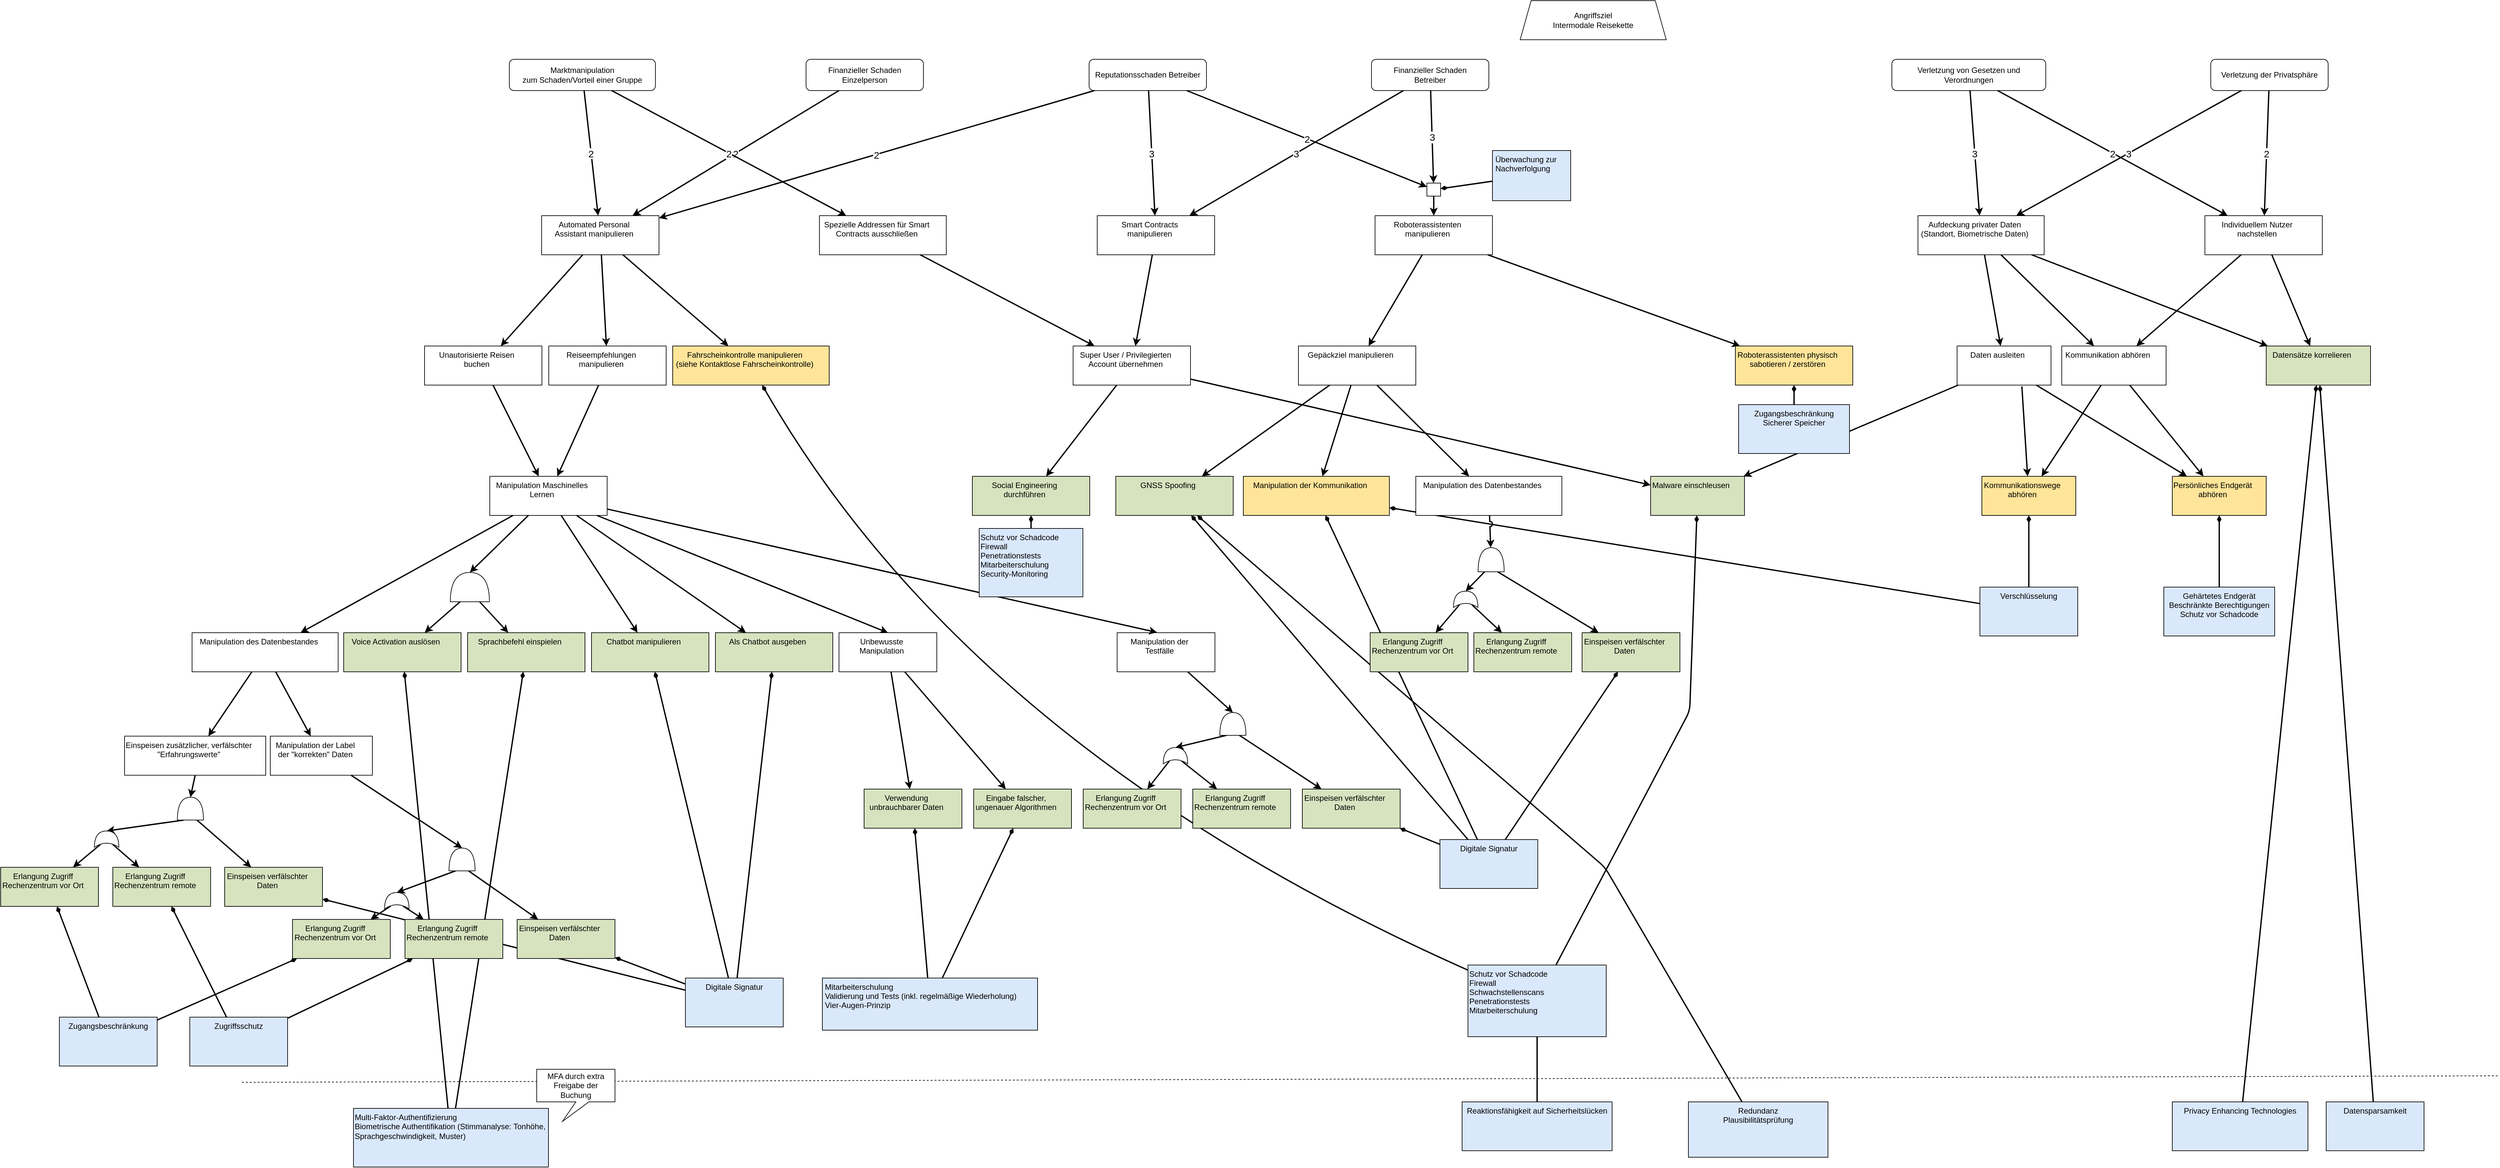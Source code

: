 <mxfile compressed="false" version="22.1.16" type="device">
  <diagram id="5mQjVeAMLh9t2EBukIg2" name="Page-1">
    <mxGraphModel dx="2284" dy="836" grid="1" gridSize="10" guides="1" tooltips="1" connect="1" arrows="1" fold="1" page="1" pageScale="1" pageWidth="850" pageHeight="1100" math="0" shadow="0">
      <root>
        <object tooltip="" id="0">
          <ag_global_attributes>
            <ag_global_attribute name="Resources" value="" iconName="hammer" min="0" max="5" />
            <ag_global_attribute name="Knowledge" value="" iconName="lightbulb" min="0" max="5" />
            <ag_global_attribute name="Location" value="" iconName="map_pin_ellipse" min="0" max="1" />
            <ag_global_attribute name="Impact" value="" iconName="flame" min="0" max="5" />
          </ag_global_attributes>
          <ag_attributes />
          <ag_computed_attributes />
          <ag_aggregation_functions>
            <ag_aggregation_function name="default" id="6b1d22791hih8" default="activity_w;link" fn="function (collection) { &#xa;    var result = null; &#xa;    if (collection.childAttributes.length == 1) { &#xa;        result = collection.childAttributes[0].attributes;&#xa;        result._marking = collection.childAttributes[0].id;&#xa;    } else { &#xa;        var candidates = []; &#xa;        var worstValue = 0; &#xa;        collection.childAttributes.forEach(function(child) { &#xa;            var value = parseInt(child.computedAttribute); &#xa;            if (value &gt; worstValue) { &#xa;                worstValue = value; &#xa;                candidates = []; &#xa;                candidates.push(child); &#xa;            } else if (value == worstValue) { &#xa;                candidates.push(child); &#xa;            } &#xa;        }); &#xa;        var tiebreaker = function(candidates, name, max) { &#xa;            var min_value = max; &#xa;            candidates.forEach(function(node) { &#xa;                min_value = Math.min(min_value, node.attributes[name]); &#xa;            }); &#xa;            result = []; &#xa;            candidates.forEach(function(node) { &#xa;                if (node.attributes[name] == min_value) { &#xa;                    result.push(node); &#xa;                } &#xa;            }); &#xa;            return result; &#xa;        }; &#xa;        if (candidates.length &gt; 1) { &#xa;            candidates = tiebreaker(candidates, &quot;Resources&quot;, collection.globalAttributes[&quot;Resources&quot;].max); &#xa;            if (candidates.length &gt; 1) { &#xa;                candidates = tiebreaker(candidates, &quot;Knowledge&quot;, collection.globalAttributes[&quot;Knowledge&quot;].max); &#xa;            } &#xa;        } &#xa;        result = candidates[0].attributes;&#xa;        result._marking = candidates[0].id;&#xa;    } &#xa;    return result; &#xa;}" />
            <ag_aggregation_function name="AND" id="gf0d4f199018" default="and" fn="function (collection) { &#xa;    var result = {}; &#xa;    var ids = [];&#xa;    collection.childAttributes.forEach(function(child) { &#xa;    for (var attribute in child.attributes) { &#xa;            if (attribute in result) { &#xa;                result[attribute] += parseInt(child.attributes[attribute]); &#xa;            } else { &#xa;                result[attribute] = parseInt(child.attributes[attribute]); &#xa;            } &#xa;        }&#xa;        ids.push(child.id);&#xa;    }); &#xa;    for (var attribute in result) { &#xa;        if (attribute in collection.globalAttributes) { &#xa;            result[attribute] = Math.min(collection.globalAttributes[attribute].max, result[attribute]); &#xa;        } &#xa;    }&#xa;    result._marking = ids.join(&quot;;&quot;);&#xa;    return result; &#xa;}" />
            <ag_aggregation_function name="Security Control" id="73f575i0ghij5" default="activity_g;activity_y" fn="function (collection) { &#xa;    var result = {}; &#xa;    for (var attribute in collection.localAttributes) { &#xa;        result[attribute] = parseInt(collection.localAttributes[attribute]); &#xa;    } &#xa;    collection.childAttributes.forEach(function(child) { &#xa;        for (var attribute in child.attributes) { &#xa;            if (attribute in collection.globalAttributes) { &#xa;                if (attribute in result) { &#xa;                    result[attribute] += parseInt(child.attributes[attribute]); &#xa;                } &#xa;            } &#xa;        } &#xa;    }); &#xa;    for (var attribute in result) { &#xa;        if (attribute in collection.globalAttributes) { &#xa;            result[attribute] = Math.min(collection.globalAttributes[attribute].max, result[attribute]); &#xa;        } &#xa;    } &#xa;    return result; &#xa;}" />
            <ag_aggregation_function name="Risk" id="egf49jfgj408" default="consequence" fn="function (collection) {  &#xa;    var maxRisk = &quot;L&quot;; &#xa;    var matrix = [ &#xa;        [&quot;L&quot;, &quot;L&quot;, &quot;L&quot;, &quot;L&quot;, &quot;L&quot;], &#xa;        [&quot;L&quot;, &quot;L&quot;, &quot;M&quot;, &quot;M&quot;, &quot;M&quot;], &#xa;        [&quot;L&quot;, &quot;M&quot;, &quot;M&quot;, &quot;S&quot;, &quot;S&quot;], &#xa;        [&quot;L&quot;, &quot;M&quot;, &quot;S&quot;, &quot;V&quot;, &quot;V&quot;], &#xa;        [&quot;L&quot;, &quot;M&quot;, &quot;S&quot;, &quot;V&quot;, &quot;V&quot;], &#xa;    ];&#xa;    var updatedImpacts = [];&#xa;    var ids = [];&#xa; &#xa;    var compareRisk = function(risk1, risk2) { &#xa;        /*&#xa;        * Returns:&#xa;        *  - Null: if one of the parameters is not a character representing a risk&#xa;        *  - Negativ integer: if risk1 &lt; risk2&#xa;        *  - Zero: if risks are equal&#xa;        *  - Positive integer: if risk1 &gt; risk2&#xa;        */&#xa;        var values = [&quot;L&quot;, &quot;M&quot;, &quot;S&quot;, &quot;V&quot;]; &#xa;        var index_risk1 = values.indexOf(risk1); &#xa;        var index_risk2 = values.indexOf(risk2); &#xa; &#xa;        if (index_risk1 == -1 || index_risk2 == -1) { &#xa;            return null; &#xa;        } &#xa;        return index_risk1 - index_risk2; &#xa; &#xa;    } &#xa;     &#xa;    collection.childAttributes.forEach(function(child) {  &#xa;        var impact = 1;  &#xa;        if (child.edgeWeight !== null) {  &#xa;            impact = parseInt(child.edgeWeight);  &#xa;        }&#xa;        var _impact = parseInt(child.attributes._impact) || 0;&#xa;        impact = Math.max(impact - _impact, 1);&#xa;        updatedImpacts.push(child.id + &#39;:&#39; + impact);&#xa;        var af = parseInt(child.computedAttribute) || parseInt(child.attributes._af);&#xa;        risk = matrix[af - 1][impact - 1];&#xa;        result = compareRisk(risk, maxRisk);&#xa;        if (result &gt; 0) { &#xa;            maxRisk = risk;&#xa;            ids = [child.id];&#xa;        } else if (result == 0){&#xa;            ids.push(child.id);&#xa;        }&#xa;    });  &#xa;  &#xa;    var result = {&#39;_risk&#39;: maxRisk, &quot;_marking&quot;: ids.join(&quot;;&quot;)};&#xa;    if (updatedImpacts.length &gt; 0) {&#xa;        result._weight = updatedImpacts.join(&#39;;&#39;);&#xa;    }&#xa;    return result;&#xa;}" />
            <ag_aggregation_function name="Impact" id="397423adceb0f" default="" fn="function(collection) {&#xa;    var impact = 0;&#xa;    var result = {}&#xa;    &#xa;    collection.childAttributes.forEach(function(child) {&#xa;        if (&quot;Impact&quot; in child.attributes) {&#xa;            impact += parseInt(child.attributes[&quot;Impact&quot;]);&#xa;        } else if (&quot;Resources&quot; in child.attributes &amp;&amp; &quot;Knowledge&quot; in child.attributes &amp;&amp; &quot;Location&quot; in child.attributes) {&#xa;            result._af = child.computedAttribute&#xa;            result._marking = child.id;&#xa;        }&#xa;    });&#xa;    result._impact = Math.min(impact, collection.globalAttributes[&quot;Impact&quot;].max);&#xa;    &#xa;    return result;&#xa;}" />
          </ag_aggregation_functions>
          <ag_computed_attributes_functions>
            <ag_computed_attributes_function name="default" id="dbg60ff69g9a" default="activity_w;activity_g;activity_y" fn="function (collection) { &#xa;    var colorMatrix = {&#xa;        5: {&quot;fillColor&quot;: &quot;#cc0000&quot;, &quot;fontColor&quot;: &quot;#ffffff&quot;},&#xa;        4: {&quot;fillColor&quot;: &quot;#ff4000&quot;, &quot;fontColor&quot;: &quot;#ffffff&quot;},&#xa;        3: {&quot;fillColor&quot;: &quot;#ffdd00&quot;, &quot;fontColor&quot;: &quot;#000000&quot;},&#xa;        2: {&quot;fillColor&quot;: &quot;#d4ff00&quot;, &quot;fontColor&quot;: &quot;#000000&quot;},&#xa;        1: {&quot;fillColor&quot;: &quot;#40ff00&quot;, &quot;fontColor&quot;: &quot;#000000&quot;}&#xa;    }&#xa;    var matrix = [ &#xa;        [5, 5, 4, 3, 2], &#xa;        [5, 4, 4, 3, 2], &#xa;        [5, 4, 4, 3, 2], &#xa;        [4, 3, 3, 2, 1], &#xa;        [3, 2, 2, 1, 1], &#xa;    ];&#xa;    var result = {};&#xa;    &#xa;    if (&quot;Knowledge&quot; in collection.cellAttributes &amp;&amp; &quot;Resources&quot; in collection.cellAttributes) {&#xa;        var knowledgeIndex = parseInt(collection.cellAttributes[&quot;Knowledge&quot;]) - 1; &#xa;        var resourcesIndex = parseInt(collection.cellAttributes[&quot;Resources&quot;]) - 1;&#xa;        &#xa;        var value = Math.min(5, &#xa;            Math.max(collection.globalAttributes[&quot;Location&quot;].max, &#xa;                Math.max( matrix[knowledgeIndex][resourcesIndex] - parseInt(collection.cellAttributes[&quot;Location&quot;])) &#xa;            ));&#xa;        result = colorMatrix[value] || result;&#xa;        result[&quot;value&quot;] = value;&#xa;    }&#xa;    &#xa;    return result;&#xa;}" />
            <ag_computed_attributes_function name="Risk" id="6c831697g9i0a" default="" fn="function(collection){&#xa;    var riskMatrix = {&#xa;        &quot;V&quot;: {&quot;fillColor&quot;: &quot;#cc0000&quot;, &quot;fontColor&quot;: &quot;#ffffff&quot;},&#xa;        &quot;S&quot;: {&quot;fillColor&quot;: &quot;#ff4000&quot;, &quot;fontColor&quot;: &quot;#ffffff&quot;},&#xa;        &quot;M&quot;: {&quot;fillColor&quot;: &quot;#ffdd00&quot;, &quot;fontColor&quot;: &quot;#000000&quot;},&#xa;        &quot;L&quot;: {&quot;fillColor&quot;: &quot;#40ff00&quot;, &quot;fontColor&quot;: &quot;#000000&quot;},&#xa;    };&#xa;    var result = {};&#xa;    &#xa;    if (&quot;_risk&quot; in collection.cellAttributes) {&#xa;        var risk = collection.cellAttributes[&quot;_risk&quot;];&#xa;        result = riskMatrix[risk] || result;&#xa;        result[&quot;value&quot;] = risk;&#xa;    }&#xa;    &#xa;    return result; &#xa;}" />
          </ag_computed_attributes_functions>
          <mxCell />
        </object>
        <object id="1">
          <ag_attributes />
          <ag_computed_attributes />
          <mxCell parent="0" />
        </object>
        <object label="Angriffsziel&#xa;Intermodale Reisekette" id="uPvtzUqCq0j5UhJlTc7c-1">
          <ag_attributes />
          <ag_computed_attributes />
          <mxCell style="whiteSpace=wrap;shape=trapezoid;size=0.075;" parent="1" vertex="1">
            <mxGeometry x="1550" y="30" width="224" height="60" as="geometry" />
          </mxCell>
        </object>
        <object label="Verletzung von Gesetzen und Verordnungen" id="uPvtzUqCq0j5UhJlTc7c-2">
          <ag_attributes _risk="L" _marking="uPvtzUqCq0j5UhJlTc7c-3;uPvtzUqCq0j5UhJlTc7c-4" _weight="uPvtzUqCq0j5UhJlTc7c-3:3;uPvtzUqCq0j5UhJlTc7c-4:2" />
          <ag_computed_attributes fillColor="#40ff00" fontColor="#000000" value="L" />
          <ag_computed_attributes_function_reference ag_computed_attributes_function_reference="6c831697g9i0a" />
          <ag_aggregation_function_reference ag_aggregation_function_reference="egf49jfgj408" />
          <mxCell style="verticalAlign=middle;align=center;fillColor=#FFFFFF;gradientColor=none;labelBackgroundColor=none;rounded=1;whiteSpace=wrap;shape=attackgraphs.node;" parent="1" vertex="1">
            <mxGeometry x="2120" y="120" width="236" height="48" as="geometry" />
          </mxCell>
        </object>
        <object label="Aufdeckung privater Daten&#xa;(Standort, Biometrische Daten)" Resources="" Knowledge="" Location="" id="uPvtzUqCq0j5UhJlTc7c-3">
          <ag_attributes label="NaN" Resources="4" Knowledge="4" Location="1" _marking="uPvtzUqCq0j5UhJlTc7c-11" />
          <ag_computed_attributes fillColor="#40ff00" fontColor="#000000" value="1" />
          <ag_computed_attributes_function_reference ag_computed_attributes_function_reference="dbg60ff69g9a" />
          <ag_aggregation_function_reference ag_aggregation_function_reference="6b1d22791hih8" />
          <mxCell style="verticalAlign=top;align=center;fillColor=#FFFFFF;gradientColor=none;labelBackgroundColor=none;rounded=0;whiteSpace=wrap;shape=attackgraphs.node;spacingRight=20;" parent="1" vertex="1">
            <mxGeometry x="2160" y="360" width="193.5" height="60" as="geometry" />
          </mxCell>
        </object>
        <object label="Individuellem Nutzer nachstellen" Resources="" Knowledge="" Location="" id="uPvtzUqCq0j5UhJlTc7c-4">
          <ag_attributes label="NaN" Resources="4" Knowledge="4" Location="1" _marking="uPvtzUqCq0j5UhJlTc7c-7" />
          <ag_computed_attributes fillColor="#40ff00" fontColor="#000000" value="1" />
          <ag_aggregation_function_reference ag_aggregation_function_reference="6b1d22791hih8" />
          <ag_computed_attributes_function_reference ag_computed_attributes_function_reference="dbg60ff69g9a" />
          <mxCell style="verticalAlign=top;align=center;fillColor=#FFFFFF;gradientColor=none;labelBackgroundColor=none;rounded=0;whiteSpace=wrap;shape=attackgraphs.node;spacingRight=20;" parent="1" vertex="1">
            <mxGeometry x="2600" y="360" width="180" height="60" as="geometry" />
          </mxCell>
        </object>
        <object label="3" id="uPvtzUqCq0j5UhJlTc7c-5">
          <ag_attributes />
          <ag_computed_attributes />
          <mxCell style="endArrow=classic;startArrow=none;startFill=0;endFill=1;strokeWidth=2;strokeColor=#000000;fontSize=15;" parent="1" source="uPvtzUqCq0j5UhJlTc7c-2" target="uPvtzUqCq0j5UhJlTc7c-3" edge="1">
            <mxGeometry width="50" height="50" relative="1" as="geometry">
              <mxPoint x="2290" y="310" as="sourcePoint" />
              <mxPoint x="2520" y="570" as="targetPoint" />
            </mxGeometry>
          </mxCell>
        </object>
        <object label="2" id="uPvtzUqCq0j5UhJlTc7c-6">
          <ag_attributes />
          <ag_computed_attributes />
          <mxCell style="endArrow=classic;startArrow=none;startFill=0;endFill=1;strokeWidth=2;strokeColor=#000000;fontSize=15;" parent="1" source="uPvtzUqCq0j5UhJlTc7c-2" target="uPvtzUqCq0j5UhJlTc7c-4" edge="1">
            <mxGeometry width="50" height="50" relative="1" as="geometry">
              <mxPoint x="2430" y="300" as="sourcePoint" />
              <mxPoint x="2792.98" y="259.008" as="targetPoint" />
            </mxGeometry>
          </mxCell>
        </object>
        <object label="Kommunikation abhören" Resources="" Knowledge="" Location="" id="uPvtzUqCq0j5UhJlTc7c-7">
          <ag_attributes label="NaN" Resources="4" Knowledge="4" Location="1" _marking="uPvtzUqCq0j5UhJlTc7c-8" />
          <ag_computed_attributes fillColor="#40ff00" fontColor="#000000" value="1" />
          <ag_computed_attributes_function_reference ag_computed_attributes_function_reference="dbg60ff69g9a" />
          <ag_aggregation_function_reference ag_aggregation_function_reference="6b1d22791hih8" />
          <mxCell style="verticalAlign=top;align=center;fillColor=#FFFFFF;gradientColor=none;labelBackgroundColor=none;rounded=0;whiteSpace=wrap;shape=attackgraphs.node;spacingRight=20;" parent="1" vertex="1">
            <mxGeometry x="2380.5" y="560" width="160" height="60" as="geometry" />
          </mxCell>
        </object>
        <object id="eCq6edl6h6hgmWOPJE0u-16">
          <ag_attributes />
          <ag_computed_attributes />
          <mxCell style="edgeStyle=none;rounded=0;orthogonalLoop=1;jettySize=auto;html=1;strokeWidth=2;startArrow=diamondThin;startFill=1;endArrow=none;endFill=0;strokeColor=#000000;" parent="1" source="uPvtzUqCq0j5UhJlTc7c-8" target="_DiuqgOfEGZcNAKlj9fZ-1" edge="1">
            <mxGeometry relative="1" as="geometry">
              <mxPoint x="2782.0" y="1670" as="targetPoint" />
            </mxGeometry>
          </mxCell>
        </object>
        <object id="eCq6edl6h6hgmWOPJE0u-14">
          <ag_attributes />
          <ag_computed_attributes />
          <mxCell style="edgeStyle=none;rounded=0;orthogonalLoop=1;jettySize=auto;html=1;strokeWidth=2;startArrow=diamondThin;startFill=1;endArrow=none;endFill=0;strokeColor=#000000;" parent="1" source="uPvtzUqCq0j5UhJlTc7c-9" target="_DiuqgOfEGZcNAKlj9fZ-2" edge="1">
            <mxGeometry relative="1" as="geometry" />
          </mxCell>
        </object>
        <object id="eCq6edl6h6hgmWOPJE0u-15">
          <ag_attributes />
          <ag_computed_attributes />
          <mxCell style="edgeStyle=none;rounded=0;orthogonalLoop=1;jettySize=auto;html=1;strokeWidth=2;startArrow=diamondThin;startFill=1;endArrow=none;endFill=0;strokeColor=#000000;" parent="1" source="uPvtzUqCq0j5UhJlTc7c-9" target="eCq6edl6h6hgmWOPJE0u-5" edge="1">
            <mxGeometry relative="1" as="geometry" />
          </mxCell>
        </object>
        <object label="Datensätze korrelieren" Resources="1" Knowledge="2" Location="0" id="uPvtzUqCq0j5UhJlTc7c-9">
          <ag_attributes label="NaN" Resources="4" Knowledge="5" Location="0" />
          <ag_computed_attributes fillColor="#40ff00" fontColor="#000000" value="1" />
          <ag_computed_attributes_function_reference ag_computed_attributes_function_reference="dbg60ff69g9a" />
          <ag_aggregation_function_reference ag_aggregation_function_reference="73f575i0ghij5" />
          <mxCell style="verticalAlign=top;align=center;fillColor=#d7e3bf;gradientColor=none;labelBackgroundColor=none;rounded=0;whiteSpace=wrap;shape=attackgraphs.node;spacingRight=20;" parent="1" vertex="1">
            <mxGeometry x="2694" y="560" width="160" height="60" as="geometry" />
          </mxCell>
        </object>
        <object label="Daten ausleiten" Resources="" Knowledge="" Location="" id="uPvtzUqCq0j5UhJlTc7c-11">
          <ag_attributes label="NaN" Resources="4" Knowledge="4" Location="1" _marking="uPvtzUqCq0j5UhJlTc7c-8" />
          <ag_computed_attributes fillColor="#40ff00" fontColor="#000000" value="1" />
          <ag_computed_attributes_function_reference ag_computed_attributes_function_reference="dbg60ff69g9a" />
          <ag_aggregation_function_reference ag_aggregation_function_reference="6b1d22791hih8" />
          <mxCell style="verticalAlign=top;align=center;fillColor=#FFFFFF;gradientColor=none;labelBackgroundColor=none;rounded=0;whiteSpace=wrap;shape=attackgraphs.node;spacingRight=20;" parent="1" vertex="1">
            <mxGeometry x="2220" y="560" width="144" height="60" as="geometry" />
          </mxCell>
        </object>
        <object id="eCq6edl6h6hgmWOPJE0u-22">
          <ag_attributes />
          <ag_computed_attributes />
          <mxCell style="edgeStyle=none;rounded=1;orthogonalLoop=1;jettySize=auto;html=1;strokeWidth=2;startArrow=diamondThin;startFill=1;endArrow=none;endFill=0;strokeColor=#000000;" parent="1" source="uPvtzUqCq0j5UhJlTc7c-13" target="eCq6edl6h6hgmWOPJE0u-21" edge="1">
            <mxGeometry relative="1" as="geometry">
              <Array as="points">
                <mxPoint x="1810" y="1120" />
              </Array>
            </mxGeometry>
          </mxCell>
        </object>
        <object id="uPvtzUqCq0j5UhJlTc7c-15">
          <ag_attributes />
          <ag_computed_attributes />
          <mxCell style="edgeStyle=none;startArrow=none;endArrow=classic;spacingTop=0;spacingBottom=0;spacingLeft=0;spacingRight=0;verticalAlign=middle;labelBackgroundColor=#ffffff;rounded=0;startFill=0;endFill=1;strokeWidth=2;strokeColor=#000000;" parent="1" source="uPvtzUqCq0j5UhJlTc7c-4" target="uPvtzUqCq0j5UhJlTc7c-9" edge="1">
            <mxGeometry relative="1" as="geometry">
              <mxPoint as="offset" />
              <Array as="points" />
              <mxPoint x="2538" y="388" as="sourcePoint" />
            </mxGeometry>
          </mxCell>
        </object>
        <object label="" id="uPvtzUqCq0j5UhJlTc7c-16">
          <ag_attributes />
          <ag_computed_attributes />
          <mxCell style="edgeStyle=none;startArrow=none;endArrow=classic;spacingTop=0;spacingBottom=0;spacingLeft=0;spacingRight=0;verticalAlign=middle;labelBackgroundColor=#ffffff;rounded=0;align=center;startFill=0;endFill=1;strokeWidth=2;strokeColor=#000000;" parent="1" source="uPvtzUqCq0j5UhJlTc7c-11" target="uPvtzUqCq0j5UhJlTc7c-13" edge="1">
            <mxGeometry relative="1" as="geometry">
              <mxPoint x="-1" y="-1" as="offset" />
              <Array as="points" />
            </mxGeometry>
          </mxCell>
        </object>
        <object label="" id="uPvtzUqCq0j5UhJlTc7c-18">
          <ag_attributes />
          <ag_computed_attributes />
          <mxCell style="edgeStyle=none;startArrow=none;endArrow=classic;spacingTop=0;spacingBottom=0;spacingLeft=0;spacingRight=0;verticalAlign=middle;labelBackgroundColor=#ffffff;rounded=0;align=center;startFill=0;endFill=1;strokeWidth=2;strokeColor=#000000;" parent="1" source="uPvtzUqCq0j5UhJlTc7c-3" target="uPvtzUqCq0j5UhJlTc7c-11" edge="1">
            <mxGeometry relative="1" as="geometry">
              <mxPoint y="-1" as="offset" />
              <Array as="points" />
              <mxPoint x="2281.0" y="388" as="sourcePoint" />
            </mxGeometry>
          </mxCell>
        </object>
        <object id="uPvtzUqCq0j5UhJlTc7c-21">
          <ag_attributes />
          <ag_computed_attributes />
          <mxCell style="edgeStyle=none;startArrow=none;endArrow=classic;spacingTop=0;spacingBottom=0;spacingLeft=0;spacingRight=0;verticalAlign=middle;labelBackgroundColor=#ffffff;rounded=0;startFill=0;endFill=1;strokeWidth=2;strokeColor=#000000;" parent="1" source="uPvtzUqCq0j5UhJlTc7c-3" target="uPvtzUqCq0j5UhJlTc7c-7" edge="1">
            <mxGeometry relative="1" as="geometry">
              <mxPoint x="-1" y="-1" as="offset" />
              <Array as="points" />
              <mxPoint x="2321.0" y="388" as="sourcePoint" />
            </mxGeometry>
          </mxCell>
        </object>
        <object label="" id="uPvtzUqCq0j5UhJlTc7c-22">
          <ag_attributes />
          <ag_computed_attributes />
          <mxCell style="edgeStyle=none;startArrow=none;endArrow=classic;spacingTop=0;spacingBottom=0;spacingLeft=0;spacingRight=0;verticalAlign=middle;labelBackgroundColor=#ffffff;rounded=0;align=center;startFill=0;endFill=1;strokeWidth=2;strokeColor=#000000;" parent="1" source="uPvtzUqCq0j5UhJlTc7c-7" target="uPvtzUqCq0j5UhJlTc7c-31" edge="1">
            <mxGeometry x="0.531" relative="1" as="geometry">
              <mxPoint as="offset" />
              <Array as="points" />
              <mxPoint x="2445" y="848" as="targetPoint" />
            </mxGeometry>
          </mxCell>
        </object>
        <object label="" id="uPvtzUqCq0j5UhJlTc7c-23">
          <ag_attributes />
          <ag_computed_attributes />
          <mxCell style="edgeStyle=none;startArrow=none;endArrow=classic;spacingTop=0;spacingBottom=0;spacingLeft=0;spacingRight=0;verticalAlign=middle;labelBackgroundColor=#ffffff;rounded=0;align=center;startFill=0;endFill=1;strokeWidth=2;strokeColor=#000000;" parent="1" source="uPvtzUqCq0j5UhJlTc7c-7" target="uPvtzUqCq0j5UhJlTc7c-8" edge="1">
            <mxGeometry relative="1" as="geometry">
              <mxPoint as="offset" />
              <Array as="points" />
            </mxGeometry>
          </mxCell>
        </object>
        <object label="" id="uPvtzUqCq0j5UhJlTc7c-27">
          <ag_attributes />
          <ag_computed_attributes />
          <mxCell style="edgeStyle=none;startArrow=none;endArrow=classic;spacingTop=0;spacingBottom=0;spacingLeft=0;spacingRight=0;verticalAlign=middle;labelBackgroundColor=#ffffff;rounded=0;align=center;exitX=0.69;exitY=1.033;exitDx=0;exitDy=0;exitPerimeter=0;startFill=0;endFill=1;strokeWidth=2;strokeColor=#000000;" parent="1" source="uPvtzUqCq0j5UhJlTc7c-11" target="uPvtzUqCq0j5UhJlTc7c-31" edge="1">
            <mxGeometry relative="1" as="geometry">
              <mxPoint x="-1" y="-1" as="offset" />
              <Array as="points" />
              <mxPoint x="2412" y="735" as="sourcePoint" />
              <mxPoint x="2410.528" y="848.68" as="targetPoint" />
            </mxGeometry>
          </mxCell>
        </object>
        <object label="" id="uPvtzUqCq0j5UhJlTc7c-28">
          <ag_attributes />
          <ag_computed_attributes />
          <mxCell style="edgeStyle=none;startArrow=none;endArrow=classic;spacingTop=0;spacingBottom=0;spacingLeft=0;spacingRight=0;verticalAlign=middle;labelBackgroundColor=#ffffff;rounded=0;align=center;startFill=0;endFill=1;strokeWidth=2;strokeColor=#000000;" parent="1" source="uPvtzUqCq0j5UhJlTc7c-11" target="uPvtzUqCq0j5UhJlTc7c-8" edge="1">
            <mxGeometry x="0.649" y="-3" relative="1" as="geometry">
              <mxPoint as="offset" />
              <Array as="points" />
              <mxPoint x="2261.36" y="736.155" as="sourcePoint" />
              <mxPoint x="2420.528" y="858.68" as="targetPoint" />
            </mxGeometry>
          </mxCell>
        </object>
        <object label="" id="uPvtzUqCq0j5UhJlTc7c-29">
          <ag_attributes />
          <ag_computed_attributes />
          <mxCell style="endArrow=classic;startArrow=none;startFill=0;endFill=1;strokeWidth=2;strokeColor=#000000;" parent="1" source="uPvtzUqCq0j5UhJlTc7c-3" target="uPvtzUqCq0j5UhJlTc7c-9" edge="1">
            <mxGeometry width="50" height="50" relative="1" as="geometry">
              <mxPoint x="2370" y="410" as="sourcePoint" />
              <mxPoint x="2670" y="420" as="targetPoint" />
            </mxGeometry>
          </mxCell>
        </object>
        <object label="" id="uPvtzUqCq0j5UhJlTc7c-30">
          <ag_attributes />
          <ag_computed_attributes />
          <mxCell style="endArrow=classic;startArrow=none;startFill=0;endFill=1;strokeWidth=2;strokeColor=#000000;" parent="1" source="uPvtzUqCq0j5UhJlTc7c-4" target="uPvtzUqCq0j5UhJlTc7c-7" edge="1">
            <mxGeometry width="50" height="50" relative="1" as="geometry">
              <mxPoint x="2570" y="460" as="sourcePoint" />
              <mxPoint x="2376.449" y="398" as="targetPoint" />
            </mxGeometry>
          </mxCell>
        </object>
        <object id="eCq6edl6h6hgmWOPJE0u-12">
          <ag_attributes />
          <ag_computed_attributes />
          <mxCell style="edgeStyle=none;rounded=0;orthogonalLoop=1;jettySize=auto;html=1;strokeWidth=2;startArrow=diamondThin;startFill=1;endArrow=none;endFill=0;strokeColor=#000000;" parent="1" source="uPvtzUqCq0j5UhJlTc7c-31" target="eCq6edl6h6hgmWOPJE0u-7" edge="1">
            <mxGeometry relative="1" as="geometry" />
          </mxCell>
        </object>
        <object label="Kommunikationswege&#xa;abhören" Resources="2" Knowledge="2" Location="0" id="uPvtzUqCq0j5UhJlTc7c-31">
          <ag_attributes label="NaN" Resources="5" Knowledge="5" Location="0" />
          <ag_computed_attributes fillColor="#40ff00" fontColor="#000000" value="1" />
          <ag_computed_attributes_function_reference ag_computed_attributes_function_reference="dbg60ff69g9a" />
          <ag_aggregation_function_reference ag_aggregation_function_reference="73f575i0ghij5" />
          <mxCell style="verticalAlign=top;align=center;fillColor=#fee599;gradientColor=none;labelBackgroundColor=none;rounded=0;whiteSpace=wrap;shape=attackgraphs.node;spacingRight=20;" parent="1" vertex="1">
            <mxGeometry x="2258" y="760" width="144" height="60" as="geometry" />
          </mxCell>
        </object>
        <object label="Verletzung der Privatsphäre" id="uPvtzUqCq0j5UhJlTc7c-32">
          <ag_attributes _risk="L" _marking="uPvtzUqCq0j5UhJlTc7c-3;uPvtzUqCq0j5UhJlTc7c-4" _weight="uPvtzUqCq0j5UhJlTc7c-3:3;uPvtzUqCq0j5UhJlTc7c-4:2" />
          <ag_computed_attributes fillColor="#40ff00" fontColor="#000000" value="L" />
          <ag_computed_attributes_function_reference ag_computed_attributes_function_reference="6c831697g9i0a" />
          <ag_aggregation_function_reference ag_aggregation_function_reference="egf49jfgj408" />
          <mxCell style="verticalAlign=middle;align=center;fillColor=#FFFFFF;gradientColor=none;labelBackgroundColor=none;rounded=1;whiteSpace=wrap;shape=attackgraphs.node;" parent="1" vertex="1">
            <mxGeometry x="2609" y="120" width="180" height="48" as="geometry" />
          </mxCell>
        </object>
        <object label="3" id="uPvtzUqCq0j5UhJlTc7c-33">
          <ag_attributes />
          <ag_computed_attributes />
          <mxCell style="endArrow=classic;startArrow=none;startFill=0;endFill=1;strokeWidth=2;strokeColor=#000000;fontSize=15;" parent="1" source="uPvtzUqCq0j5UhJlTc7c-32" target="uPvtzUqCq0j5UhJlTc7c-3" edge="1">
            <mxGeometry width="50" height="50" relative="1" as="geometry">
              <mxPoint x="2407.753" y="350" as="sourcePoint" />
              <mxPoint x="2633" y="280" as="targetPoint" />
            </mxGeometry>
          </mxCell>
        </object>
        <object label="2" id="uPvtzUqCq0j5UhJlTc7c-34">
          <ag_attributes />
          <ag_computed_attributes />
          <mxCell style="endArrow=classic;startArrow=none;startFill=0;endFill=1;strokeWidth=2;strokeColor=#000000;fontSize=15;" parent="1" source="uPvtzUqCq0j5UhJlTc7c-32" target="uPvtzUqCq0j5UhJlTc7c-4" edge="1">
            <mxGeometry width="50" height="50" relative="1" as="geometry">
              <mxPoint x="2770" y="290" as="sourcePoint" />
              <mxPoint x="2518" y="248" as="targetPoint" />
            </mxGeometry>
          </mxCell>
        </object>
        <object label="Finanzieller Schaden&#xa;Einzelperson" id="uPvtzUqCq0j5UhJlTc7c-35">
          <ag_attributes _risk="L" _marking="uPvtzUqCq0j5UhJlTc7c-41" _weight="uPvtzUqCq0j5UhJlTc7c-41:2" />
          <ag_computed_attributes fillColor="#40ff00" fontColor="#000000" value="L" />
          <ag_computed_attributes_function_reference ag_computed_attributes_function_reference="6c831697g9i0a" />
          <ag_aggregation_function_reference ag_aggregation_function_reference="egf49jfgj408" />
          <mxCell style="rounded=1;whiteSpace=wrap;shape=attackgraphs.node;" parent="1" vertex="1">
            <mxGeometry x="455" y="120" width="180" height="48" as="geometry" />
          </mxCell>
        </object>
        <object label="Finanzieller Schaden&#xa;Betreiber" id="uPvtzUqCq0j5UhJlTc7c-36">
          <ag_attributes _risk="L" _marking="eCq6edl6h6hgmWOPJE0u-34;uPvtzUqCq0j5UhJlTc7c-67" _weight="eCq6edl6h6hgmWOPJE0u-34:1;uPvtzUqCq0j5UhJlTc7c-67:3" />
          <ag_computed_attributes fillColor="#40ff00" fontColor="#000000" value="L" />
          <ag_computed_attributes_function_reference ag_computed_attributes_function_reference="6c831697g9i0a" />
          <ag_aggregation_function_reference ag_aggregation_function_reference="egf49jfgj408" />
          <mxCell style="verticalAlign=middle;align=center;fillColor=#FFFFFF;gradientColor=none;labelBackgroundColor=none;rounded=1;whiteSpace=wrap;shape=attackgraphs.node;" parent="1" vertex="1">
            <mxGeometry x="1322" y="120" width="180" height="48" as="geometry" />
          </mxCell>
        </object>
        <object label="Reputationsschaden Betreiber" id="uPvtzUqCq0j5UhJlTc7c-37">
          <ag_attributes _risk="L" _marking="eCq6edl6h6hgmWOPJE0u-34;uPvtzUqCq0j5UhJlTc7c-41;uPvtzUqCq0j5UhJlTc7c-67" _weight="eCq6edl6h6hgmWOPJE0u-34:1;uPvtzUqCq0j5UhJlTc7c-41:2;uPvtzUqCq0j5UhJlTc7c-67:3" />
          <ag_computed_attributes fillColor="#40ff00" fontColor="#000000" value="L" />
          <ag_computed_attributes_function_reference ag_computed_attributes_function_reference="6c831697g9i0a" />
          <ag_aggregation_function_reference ag_aggregation_function_reference="egf49jfgj408" />
          <mxCell style="verticalAlign=middle;align=center;fillColor=#FFFFFF;gradientColor=none;labelBackgroundColor=none;rounded=1;whiteSpace=wrap;shape=attackgraphs.node;" parent="1" vertex="1">
            <mxGeometry x="889" y="120" width="180" height="48" as="geometry" />
          </mxCell>
        </object>
        <object label="Marktmanipulation&#xa;zum Schaden/Vorteil einer Gruppe" id="uPvtzUqCq0j5UhJlTc7c-38">
          <ag_attributes _risk="L" _marking="uPvtzUqCq0j5UhJlTc7c-41;Zh3dSjUnpUvwRO7Crw0d-19" _weight="uPvtzUqCq0j5UhJlTc7c-41:2;Zh3dSjUnpUvwRO7Crw0d-19:2" />
          <ag_computed_attributes fillColor="#40ff00" fontColor="#000000" value="L" />
          <ag_computed_attributes_function_reference ag_computed_attributes_function_reference="6c831697g9i0a" />
          <ag_aggregation_function_reference ag_aggregation_function_reference="egf49jfgj408" />
          <mxCell style="verticalAlign=middle;align=center;fillColor=#ffffff;gradientColor=none;labelBackgroundColor=none;rounded=1;whiteSpace=wrap;shape=attackgraphs.node;" parent="1" vertex="1">
            <mxGeometry y="120" width="224" height="48" as="geometry" />
          </mxCell>
        </object>
        <object label="Roboterassistenten manipulieren" Resources="" Knowledge="" Location="" id="uPvtzUqCq0j5UhJlTc7c-40">
          <ag_attributes label="NaN" Resources="3" Knowledge="3" Location="1" _marking="uPvtzUqCq0j5UhJlTc7c-44" />
          <ag_computed_attributes fillColor="#ffdd00" fontColor="#000000" value="3" />
          <ag_computed_attributes_function_reference ag_computed_attributes_function_reference="dbg60ff69g9a" />
          <ag_aggregation_function_reference ag_aggregation_function_reference="6b1d22791hih8" />
          <mxCell style="verticalAlign=top;align=center;fillColor=#FFFFFF;gradientColor=none;labelBackgroundColor=none;rounded=0;whiteSpace=wrap;shape=attackgraphs.node;spacingRight=20;" parent="1" vertex="1">
            <mxGeometry x="1327.5" y="360" width="180" height="60" as="geometry" />
          </mxCell>
        </object>
        <object label="Automated Personal Assistant manipulieren" Resources="" Knowledge="" Location="" id="uPvtzUqCq0j5UhJlTc7c-41">
          <ag_attributes label="NaN" Resources="4" Knowledge="4" Location="1" _marking="uPvtzUqCq0j5UhJlTc7c-57" />
          <ag_computed_attributes fillColor="#40ff00" fontColor="#000000" value="1" />
          <ag_computed_attributes_function_reference ag_computed_attributes_function_reference="dbg60ff69g9a" />
          <ag_aggregation_function_reference ag_aggregation_function_reference="6b1d22791hih8" />
          <mxCell style="verticalAlign=top;align=center;fillColor=#FFFFFF;gradientColor=none;labelBackgroundColor=none;rounded=0;whiteSpace=wrap;shape=attackgraphs.node;spacingRight=20;" parent="1" vertex="1">
            <mxGeometry x="49.5" y="360" width="180" height="60" as="geometry" />
          </mxCell>
        </object>
        <object label="Reiseempfehlungen manipulieren" Resources="" Knowledge="" Location="" id="uPvtzUqCq0j5UhJlTc7c-42">
          <ag_attributes label="NaN" Resources="4" Knowledge="4" Location="1" _marking="uPvtzUqCq0j5UhJlTc7c-43" />
          <ag_computed_attributes fillColor="#40ff00" fontColor="#000000" value="1" />
          <ag_computed_attributes_function_reference ag_computed_attributes_function_reference="dbg60ff69g9a" />
          <ag_aggregation_function_reference ag_aggregation_function_reference="6b1d22791hih8" />
          <mxCell style="verticalAlign=top;align=center;fillColor=#FFFFFF;gradientColor=none;labelBackgroundColor=none;rounded=0;whiteSpace=wrap;shape=attackgraphs.node;spacingRight=20;" parent="1" vertex="1">
            <mxGeometry x="60.5" y="560" width="180" height="60" as="geometry" />
          </mxCell>
        </object>
        <object label="Manipulation Maschinelles Lernen" Resources="" Knowledge="" Location="" id="uPvtzUqCq0j5UhJlTc7c-43">
          <ag_attributes label="NaN" Resources="4" Knowledge="4" Location="1" _marking="PANx_2H3_iy-v-Putqux-5" />
          <ag_computed_attributes fillColor="#40ff00" fontColor="#000000" value="1" />
          <ag_computed_attributes_function_reference ag_computed_attributes_function_reference="dbg60ff69g9a" />
          <ag_aggregation_function_reference ag_aggregation_function_reference="6b1d22791hih8" />
          <mxCell style="verticalAlign=top;align=center;gradientColor=none;labelBackgroundColor=none;rounded=0;whiteSpace=wrap;shape=attackgraphs.node;spacingRight=20;" parent="1" vertex="1">
            <mxGeometry x="-30" y="760" width="180" height="60" as="geometry" />
          </mxCell>
        </object>
        <object id="eCq6edl6h6hgmWOPJE0u-36">
          <ag_attributes />
          <ag_computed_attributes />
          <mxCell style="edgeStyle=none;rounded=0;orthogonalLoop=1;jettySize=auto;html=1;strokeWidth=2;startArrow=diamondThin;startFill=1;endArrow=none;endFill=0;strokeColor=#000000;" parent="1" source="uPvtzUqCq0j5UhJlTc7c-44" target="eCq6edl6h6hgmWOPJE0u-8" edge="1">
            <mxGeometry relative="1" as="geometry" />
          </mxCell>
        </object>
        <object label="Roboterassistenten physisch sabotieren / zerstören" Resources="2" Knowledge="1" Location="1" id="uPvtzUqCq0j5UhJlTc7c-44">
          <ag_attributes label="NaN" Resources="3" Knowledge="3" Location="1" />
          <ag_computed_attributes fillColor="#ffdd00" fontColor="#000000" value="3" />
          <ag_computed_attributes_function_reference ag_computed_attributes_function_reference="dbg60ff69g9a" />
          <ag_aggregation_function_reference ag_aggregation_function_reference="73f575i0ghij5" />
          <mxCell style="verticalAlign=top;align=center;labelBackgroundColor=none;rounded=0;whiteSpace=wrap;fillColor=#FEE599;shape=attackgraphs.node;spacingRight=20;" parent="1" vertex="1">
            <mxGeometry x="1880" y="560" width="180" height="60" as="geometry" />
          </mxCell>
        </object>
        <object label="" id="uPvtzUqCq0j5UhJlTc7c-45">
          <ag_attributes />
          <ag_computed_attributes />
          <mxCell style="endArrow=classic;fontColor=#FEE599;startArrow=none;startFill=0;endFill=1;strokeWidth=2;strokeColor=#000000;" parent="1" source="uPvtzUqCq0j5UhJlTc7c-41" target="uPvtzUqCq0j5UhJlTc7c-57" edge="1">
            <mxGeometry width="50" height="50" relative="1" as="geometry">
              <mxPoint x="680" y="398" as="sourcePoint" />
              <mxPoint x="1044" y="410" as="targetPoint" />
            </mxGeometry>
          </mxCell>
        </object>
        <object label="" id="uPvtzUqCq0j5UhJlTc7c-46">
          <ag_attributes />
          <ag_computed_attributes />
          <mxCell style="endArrow=classic;fontColor=#FEE599;startArrow=none;startFill=0;endFill=1;strokeWidth=2;strokeColor=#000000;" parent="1" source="uPvtzUqCq0j5UhJlTc7c-42" target="uPvtzUqCq0j5UhJlTc7c-43" edge="1">
            <mxGeometry width="50" height="50" relative="1" as="geometry">
              <mxPoint x="1166.154" y="700" as="sourcePoint" />
              <mxPoint x="1077.846" y="618" as="targetPoint" />
            </mxGeometry>
          </mxCell>
        </object>
        <object label="Gepäckziel manipulieren" Resources="" Knowledge="" Location="" id="uPvtzUqCq0j5UhJlTc7c-47">
          <ag_attributes label="NaN" Resources="5" Knowledge="5" Location="1" _marking="uPvtzUqCq0j5UhJlTc7c-48" />
          <ag_computed_attributes fillColor="#40ff00" fontColor="#000000" value="1" />
          <ag_computed_attributes_function_reference ag_computed_attributes_function_reference="dbg60ff69g9a" />
          <ag_aggregation_function_reference ag_aggregation_function_reference="6b1d22791hih8" />
          <mxCell style="verticalAlign=top;align=center;fillColor=#FFFFFF;gradientColor=none;labelBackgroundColor=none;rounded=0;whiteSpace=wrap;shape=attackgraphs.node;spacingRight=20;" parent="1" vertex="1">
            <mxGeometry x="1210" y="560" width="180" height="60" as="geometry" />
          </mxCell>
        </object>
        <object id="eCq6edl6h6hgmWOPJE0u-19">
          <ag_attributes />
          <ag_computed_attributes />
          <mxCell style="edgeStyle=none;orthogonalLoop=1;jettySize=auto;html=1;strokeWidth=2;startArrow=diamondThin;startFill=1;endArrow=none;endFill=0;strokeColor=#000000;rounded=0;" parent="1" source="uPvtzUqCq0j5UhJlTc7c-48" target="eCq6edl6h6hgmWOPJE0u-9" edge="1">
            <mxGeometry relative="1" as="geometry">
              <Array as="points" />
            </mxGeometry>
          </mxCell>
        </object>
        <object id="eCq6edl6h6hgmWOPJE0u-20">
          <ag_attributes />
          <ag_computed_attributes />
          <mxCell style="edgeStyle=none;orthogonalLoop=1;jettySize=auto;html=1;strokeWidth=2;startArrow=diamondThin;startFill=1;endArrow=none;endFill=0;strokeColor=#000000;rounded=1;" parent="1" source="uPvtzUqCq0j5UhJlTc7c-48" target="eCq6edl6h6hgmWOPJE0u-18" edge="1">
            <mxGeometry relative="1" as="geometry">
              <Array as="points">
                <mxPoint x="1680" y="1360" />
              </Array>
            </mxGeometry>
          </mxCell>
        </object>
        <object label="GNSS Spoofing" Resources="3" Knowledge="3" Location="1" id="uPvtzUqCq0j5UhJlTc7c-48">
          <ag_attributes label="NaN" Resources="5" Knowledge="5" Location="1" />
          <ag_computed_attributes fillColor="#40ff00" fontColor="#000000" value="1" />
          <ag_computed_attributes_function_reference ag_computed_attributes_function_reference="dbg60ff69g9a" />
          <ag_aggregation_function_reference ag_aggregation_function_reference="73f575i0ghij5" />
          <mxCell style="verticalAlign=top;align=center;labelBackgroundColor=none;rounded=0;whiteSpace=wrap;fillColor=#D7E3BF;shape=attackgraphs.node;spacingRight=20;" parent="1" vertex="1">
            <mxGeometry x="930" y="760" width="180" height="60" as="geometry" />
          </mxCell>
        </object>
        <object label="" id="uPvtzUqCq0j5UhJlTc7c-49">
          <ag_attributes />
          <ag_computed_attributes />
          <mxCell style="endArrow=classic;fontColor=#FEE599;startArrow=none;startFill=0;endFill=1;strokeWidth=2;strokeColor=#000000;" parent="1" source="uPvtzUqCq0j5UhJlTc7c-40" target="uPvtzUqCq0j5UhJlTc7c-47" edge="1">
            <mxGeometry width="50" height="50" relative="1" as="geometry">
              <mxPoint x="1440" y="420" as="sourcePoint" />
              <mxPoint x="1240" y="450" as="targetPoint" />
            </mxGeometry>
          </mxCell>
        </object>
        <object label="" id="uPvtzUqCq0j5UhJlTc7c-50">
          <ag_attributes />
          <ag_computed_attributes />
          <mxCell style="endArrow=classic;fontColor=#FEE599;startArrow=none;startFill=0;endFill=1;strokeWidth=2;strokeColor=#000000;" parent="1" source="uPvtzUqCq0j5UhJlTc7c-40" target="uPvtzUqCq0j5UhJlTc7c-44" edge="1">
            <mxGeometry width="50" height="50" relative="1" as="geometry">
              <mxPoint x="1424" y="480" as="sourcePoint" />
              <mxPoint x="1810" y="440" as="targetPoint" />
            </mxGeometry>
          </mxCell>
        </object>
        <object label="" id="uPvtzUqCq0j5UhJlTc7c-51">
          <ag_attributes />
          <ag_computed_attributes />
          <mxCell style="endArrow=classic;fontColor=#FEE599;startArrow=none;startFill=0;endFill=1;strokeWidth=2;strokeColor=#000000;" parent="1" source="uPvtzUqCq0j5UhJlTc7c-47" target="uPvtzUqCq0j5UhJlTc7c-48" edge="1">
            <mxGeometry width="50" height="50" relative="1" as="geometry">
              <mxPoint x="1212" y="740" as="sourcePoint" />
              <mxPoint x="1442.615" y="618" as="targetPoint" />
            </mxGeometry>
          </mxCell>
        </object>
        <object label="3" id="uPvtzUqCq0j5UhJlTc7c-52">
          <ag_attributes />
          <ag_computed_attributes />
          <mxCell style="html=1;endArrow=classic;fontColor=#F000000;startArrow=none;startFill=0;endFill=1;strokeWidth=2;strokeColor=#000000;fontSize=15;" parent="1" source="uPvtzUqCq0j5UhJlTc7c-36" target="eCq6edl6h6hgmWOPJE0u-34" edge="1">
            <mxGeometry width="50" height="50" relative="1" as="geometry">
              <mxPoint x="1411.846" y="610" as="sourcePoint" />
              <mxPoint x="1220" y="360" as="targetPoint" />
            </mxGeometry>
          </mxCell>
        </object>
        <object label="2" id="uPvtzUqCq0j5UhJlTc7c-53">
          <ag_attributes />
          <ag_computed_attributes />
          <mxCell style="endArrow=classic;fontColor=#000000;startArrow=none;startFill=0;endFill=1;strokeWidth=2;strokeColor=#000000;fontSize=15;" parent="1" source="uPvtzUqCq0j5UhJlTc7c-38" target="uPvtzUqCq0j5UhJlTc7c-41" edge="1">
            <mxGeometry width="50" height="50" relative="1" as="geometry">
              <mxPoint x="680" y="320" as="sourcePoint" />
              <mxPoint x="1616.4" y="258" as="targetPoint" />
            </mxGeometry>
          </mxCell>
        </object>
        <object label="2" id="uPvtzUqCq0j5UhJlTc7c-54">
          <ag_attributes />
          <ag_computed_attributes />
          <mxCell style="endArrow=classic;fontColor=#000000;startArrow=none;startFill=0;endFill=1;strokeWidth=2;strokeColor=#000000;fontSize=15;" parent="1" source="uPvtzUqCq0j5UhJlTc7c-35" target="uPvtzUqCq0j5UhJlTc7c-41" edge="1">
            <mxGeometry width="50" height="50" relative="1" as="geometry">
              <mxPoint x="1040.88" y="360" as="sourcePoint" />
              <mxPoint x="1050" y="330" as="targetPoint" />
            </mxGeometry>
          </mxCell>
        </object>
        <object label="2" id="uPvtzUqCq0j5UhJlTc7c-55">
          <ag_attributes />
          <ag_computed_attributes />
          <mxCell style="endArrow=classic;fontColor=#F000000;startArrow=none;startFill=0;endFill=1;strokeWidth=2;fillColor=#000000;strokeColor=#000000;fontSize=15;html=1;" parent="1" source="uPvtzUqCq0j5UhJlTc7c-37" target="eCq6edl6h6hgmWOPJE0u-34" edge="1">
            <mxGeometry width="50" height="50" relative="1" as="geometry">
              <mxPoint x="1250" y="360" as="sourcePoint" />
              <mxPoint x="1400" y="350" as="targetPoint" />
            </mxGeometry>
          </mxCell>
        </object>
        <object label="2" id="uPvtzUqCq0j5UhJlTc7c-56">
          <ag_attributes />
          <ag_computed_attributes />
          <mxCell style="endArrow=classic;fontColor=#000000;startArrow=none;startFill=0;endFill=1;strokeWidth=2;strokeColor=#000000;fontSize=15;" parent="1" source="uPvtzUqCq0j5UhJlTc7c-37" target="uPvtzUqCq0j5UhJlTc7c-41" edge="1">
            <mxGeometry width="50" height="50" relative="1" as="geometry">
              <mxPoint x="1150" y="374" as="sourcePoint" />
              <mxPoint x="1356" y="258" as="targetPoint" />
            </mxGeometry>
          </mxCell>
        </object>
        <object label="Unautorisierte Reisen buchen" Resources="" Knowledge="" Location="" id="uPvtzUqCq0j5UhJlTc7c-57">
          <ag_attributes label="NaN" Resources="4" Knowledge="4" Location="1" _marking="uPvtzUqCq0j5UhJlTc7c-43" />
          <ag_computed_attributes fillColor="#40ff00" fontColor="#000000" value="1" />
          <ag_computed_attributes_function_reference ag_computed_attributes_function_reference="dbg60ff69g9a" />
          <ag_aggregation_function_reference ag_aggregation_function_reference="6b1d22791hih8" />
          <mxCell style="verticalAlign=top;align=center;fillColor=#FFFFFF;gradientColor=none;labelBackgroundColor=none;rounded=0;whiteSpace=wrap;shape=attackgraphs.node;spacingRight=20;" parent="1" vertex="1">
            <mxGeometry x="-130" y="560" width="180" height="60" as="geometry" />
          </mxCell>
        </object>
        <object label="" id="uPvtzUqCq0j5UhJlTc7c-58">
          <ag_attributes />
          <ag_computed_attributes />
          <mxCell style="endArrow=classic;fontColor=#FEE599;startArrow=none;startFill=0;endFill=1;strokeWidth=2;strokeColor=#000000;" parent="1" source="uPvtzUqCq0j5UhJlTc7c-57" target="uPvtzUqCq0j5UhJlTc7c-43" edge="1">
            <mxGeometry width="50" height="50" relative="1" as="geometry">
              <mxPoint x="920.857" y="700" as="sourcePoint" />
              <mxPoint x="722" y="620" as="targetPoint" />
            </mxGeometry>
          </mxCell>
        </object>
        <object label="" id="uPvtzUqCq0j5UhJlTc7c-60">
          <ag_attributes />
          <ag_computed_attributes />
          <mxCell style="endArrow=classic;fontColor=#FEE599;startArrow=none;startFill=0;endFill=1;strokeWidth=2;strokeColor=#000000;" parent="1" source="uPvtzUqCq0j5UhJlTc7c-41" target="uPvtzUqCq0j5UhJlTc7c-42" edge="1">
            <mxGeometry width="50" height="50" relative="1" as="geometry">
              <mxPoint x="1060" y="390" as="sourcePoint" />
              <mxPoint x="1071.493" y="398" as="targetPoint" />
            </mxGeometry>
          </mxCell>
        </object>
        <object id="eCq6edl6h6hgmWOPJE0u-37">
          <ag_attributes />
          <ag_computed_attributes />
          <mxCell style="edgeStyle=none;orthogonalLoop=1;jettySize=auto;html=1;strokeWidth=2;startArrow=diamondThin;startFill=1;endArrow=none;endFill=0;strokeColor=#000000;curved=1;" parent="1" source="uPvtzUqCq0j5UhJlTc7c-61" target="eCq6edl6h6hgmWOPJE0u-21" edge="1">
            <mxGeometry relative="1" as="geometry">
              <Array as="points">
                <mxPoint x="710" y="1180" />
              </Array>
            </mxGeometry>
          </mxCell>
        </object>
        <object label="Fahrscheinkontrolle manipulieren&#xa;(siehe Kontaktlose Fahrscheinkontrolle)" Resources="2" Knowledge="2" Location="0" id="uPvtzUqCq0j5UhJlTc7c-61">
          <ag_attributes label="NaN" Resources="4" Knowledge="5" Location="0" />
          <ag_computed_attributes fillColor="#40ff00" fontColor="#000000" value="1" />
          <ag_computed_attributes_function_reference ag_computed_attributes_function_reference="dbg60ff69g9a" />
          <ag_aggregation_function_reference ag_aggregation_function_reference="73f575i0ghij5" />
          <mxCell style="verticalAlign=top;align=center;fillColor=#FEE599;labelBackgroundColor=none;rounded=0;whiteSpace=wrap;strokeColor=#000000;shape=attackgraphs.node;spacingRight=20;" parent="1" vertex="1">
            <mxGeometry x="250.5" y="560" width="240" height="60" as="geometry" />
          </mxCell>
        </object>
        <object label="" id="uPvtzUqCq0j5UhJlTc7c-64">
          <ag_attributes />
          <ag_computed_attributes />
          <mxCell style="endArrow=classic;fontColor=#FEE599;startArrow=none;startFill=0;endFill=1;strokeWidth=2;strokeColor=#000000;" parent="1" source="uPvtzUqCq0j5UhJlTc7c-41" target="uPvtzUqCq0j5UhJlTc7c-61" edge="1">
            <mxGeometry width="50" height="50" relative="1" as="geometry">
              <mxPoint x="930" y="420" as="sourcePoint" />
              <mxPoint x="1035.672" y="398" as="targetPoint" />
            </mxGeometry>
          </mxCell>
        </object>
        <object label="Voice Activation auslösen" Resources="3" Knowledge="3" Location="0" id="uPvtzUqCq0j5UhJlTc7c-65">
          <ag_attributes label="NaN" Resources="4" Knowledge="4" Location="0" />
          <ag_computed_attributes fillColor="#d4ff00" fontColor="#000000" value="2" />
          <ag_computed_attributes_function_reference ag_computed_attributes_function_reference="dbg60ff69g9a" />
          <ag_aggregation_function_reference ag_aggregation_function_reference="73f575i0ghij5" />
          <mxCell style="verticalAlign=top;align=center;gradientColor=none;labelBackgroundColor=none;rounded=0;whiteSpace=wrap;fillColor=#D7E3BF;shape=attackgraphs.node;spacingRight=20;" parent="1" vertex="1">
            <mxGeometry x="-254" y="1000" width="180" height="60" as="geometry" />
          </mxCell>
        </object>
        <object label="" id="uPvtzUqCq0j5UhJlTc7c-66">
          <ag_attributes />
          <ag_computed_attributes />
          <mxCell style="endArrow=classic;fontColor=#FEE599;startArrow=none;startFill=0;endFill=1;exitX=0;exitY=0.25;exitDx=0;exitDy=0;exitPerimeter=0;strokeWidth=2;strokeColor=#000000;" parent="1" source="kVZn4hKlKfzOOjyC7Y9h-1" target="uPvtzUqCq0j5UhJlTc7c-65" edge="1">
            <mxGeometry width="50" height="50" relative="1" as="geometry">
              <mxPoint x="142.452" y="794" as="sourcePoint" />
              <mxPoint x="-79.25" y="960" as="targetPoint" />
            </mxGeometry>
          </mxCell>
        </object>
        <object label="Smart Contracts manipulieren" Resources="" Knowledge="" Location="" id="uPvtzUqCq0j5UhJlTc7c-67">
          <ag_attributes label="NaN" Resources="5" Knowledge="5" Location="0" _marking="Zh3dSjUnpUvwRO7Crw0d-17" />
          <ag_computed_attributes fillColor="#40ff00" fontColor="#000000" value="1" />
          <ag_computed_attributes_function_reference ag_computed_attributes_function_reference="dbg60ff69g9a" />
          <ag_aggregation_function_reference ag_aggregation_function_reference="6b1d22791hih8" />
          <mxCell style="verticalAlign=top;align=center;fillColor=#FFFFFF;gradientColor=none;labelBackgroundColor=none;rounded=0;whiteSpace=wrap;shape=attackgraphs.node;spacingRight=20;" parent="1" vertex="1">
            <mxGeometry x="901.5" y="360" width="180" height="60" as="geometry" />
          </mxCell>
        </object>
        <object label="3" id="uPvtzUqCq0j5UhJlTc7c-68">
          <ag_attributes />
          <ag_computed_attributes />
          <mxCell style="endArrow=classic;fontColor=#000000;startArrow=none;startFill=0;endFill=1;strokeWidth=2;strokeColor=#000000;fontSize=15;" parent="1" source="uPvtzUqCq0j5UhJlTc7c-36" target="uPvtzUqCq0j5UhJlTc7c-67" edge="1">
            <mxGeometry width="50" height="50" relative="1" as="geometry">
              <mxPoint x="1473.6" y="360" as="sourcePoint" />
              <mxPoint x="1740" y="300" as="targetPoint" />
            </mxGeometry>
          </mxCell>
        </object>
        <object label="3" id="uPvtzUqCq0j5UhJlTc7c-69">
          <ag_attributes />
          <ag_computed_attributes />
          <mxCell style="endArrow=classic;fontColor=#000000;startArrow=none;startFill=0;endFill=1;strokeWidth=2;strokeColor=#000000;fontSize=15;" parent="1" source="uPvtzUqCq0j5UhJlTc7c-37" target="uPvtzUqCq0j5UhJlTc7c-67" edge="1">
            <mxGeometry width="50" height="50" relative="1" as="geometry">
              <mxPoint x="1270" y="300" as="sourcePoint" />
              <mxPoint x="1653.2" y="258" as="targetPoint" />
            </mxGeometry>
          </mxCell>
        </object>
        <object id="eCq6edl6h6hgmWOPJE0u-11">
          <ag_attributes />
          <ag_computed_attributes />
          <mxCell style="edgeStyle=none;orthogonalLoop=1;jettySize=auto;html=1;strokeWidth=2;startArrow=diamondThin;startFill=1;endArrow=none;endFill=0;strokeColor=#000000;rounded=0;" parent="1" source="uPvtzUqCq0j5UhJlTc7c-70" target="eCq6edl6h6hgmWOPJE0u-9" edge="1">
            <mxGeometry relative="1" as="geometry">
              <Array as="points" />
            </mxGeometry>
          </mxCell>
        </object>
        <object id="eCq6edl6h6hgmWOPJE0u-13">
          <ag_attributes />
          <ag_computed_attributes />
          <mxCell style="edgeStyle=none;rounded=0;orthogonalLoop=1;jettySize=auto;html=1;strokeWidth=2;startArrow=diamondThin;startFill=1;endArrow=none;endFill=0;strokeColor=#000000;" parent="1" source="uPvtzUqCq0j5UhJlTc7c-70" target="eCq6edl6h6hgmWOPJE0u-7" edge="1">
            <mxGeometry relative="1" as="geometry" />
          </mxCell>
        </object>
        <object label="Manipulation der Kommunikation" Resources="3" Knowledge="3" Location="0" id="uPvtzUqCq0j5UhJlTc7c-70">
          <ag_attributes label="NaN" Resources="5" Knowledge="5" Location="1" />
          <ag_computed_attributes fillColor="#40ff00" fontColor="#000000" value="1" />
          <ag_computed_attributes_function_reference ag_computed_attributes_function_reference="dbg60ff69g9a" />
          <ag_aggregation_function_reference ag_aggregation_function_reference="73f575i0ghij5" />
          <mxCell style="verticalAlign=top;align=center;gradientColor=none;labelBackgroundColor=none;rounded=0;whiteSpace=wrap;fillColor=#FEE599;shape=attackgraphs.node;spacingRight=20;" parent="1" vertex="1">
            <mxGeometry x="1125.5" y="760" width="224" height="60" as="geometry" />
          </mxCell>
        </object>
        <object label="" id="uPvtzUqCq0j5UhJlTc7c-71">
          <ag_attributes />
          <ag_computed_attributes />
          <mxCell style="endArrow=classic;fontColor=#FEE599;startArrow=none;startFill=0;endFill=1;strokeWidth=2;strokeColor=#000000;" parent="1" source="uPvtzUqCq0j5UhJlTc7c-47" target="uPvtzUqCq0j5UhJlTc7c-70" edge="1">
            <mxGeometry width="50" height="50" relative="1" as="geometry">
              <mxPoint x="1485" y="760" as="sourcePoint" />
              <mxPoint x="1366.578" y="738" as="targetPoint" />
            </mxGeometry>
          </mxCell>
        </object>
        <object label="Manipulation des Datenbestandes" Resources="" Knowledge="" Location="" id="uPvtzUqCq0j5UhJlTc7c-72">
          <ag_attributes label="NaN" Resources="5" Knowledge="5" Location="1" _marking="kVZn4hKlKfzOOjyC7Y9h-11" />
          <ag_computed_attributes fillColor="#40ff00" fontColor="#000000" value="1" />
          <ag_computed_attributes_function_reference ag_computed_attributes_function_reference="dbg60ff69g9a" />
          <ag_aggregation_function_reference ag_aggregation_function_reference="6b1d22791hih8" />
          <mxCell style="verticalAlign=top;align=center;fillColor=#FFFFFF;gradientColor=none;labelBackgroundColor=none;rounded=0;whiteSpace=wrap;shape=attackgraphs.node;spacingRight=20;" parent="1" vertex="1">
            <mxGeometry x="1390" y="760" width="224" height="60" as="geometry" />
          </mxCell>
        </object>
        <object label="" id="uPvtzUqCq0j5UhJlTc7c-73">
          <ag_attributes />
          <ag_computed_attributes />
          <mxCell style="endArrow=classic;fontColor=#FEE599;startArrow=none;startFill=0;endFill=1;strokeWidth=2;strokeColor=#000000;" parent="1" source="uPvtzUqCq0j5UhJlTc7c-47" target="uPvtzUqCq0j5UhJlTc7c-72" edge="1">
            <mxGeometry width="50" height="50" relative="1" as="geometry">
              <mxPoint x="1172" y="728" as="sourcePoint" />
              <mxPoint x="1368.506" y="738" as="targetPoint" />
            </mxGeometry>
          </mxCell>
        </object>
        <object label="Sprachbefehl einspielen" Resources="3" Knowledge="3" Location="0" id="PANx_2H3_iy-v-Putqux-1">
          <ag_attributes label="NaN" Resources="4" Knowledge="4" Location="0" />
          <ag_computed_attributes fillColor="#d4ff00" fontColor="#000000" value="2" />
          <ag_computed_attributes_function_reference ag_computed_attributes_function_reference="dbg60ff69g9a" />
          <ag_aggregation_function_reference ag_aggregation_function_reference="73f575i0ghij5" />
          <mxCell style="verticalAlign=top;align=center;gradientColor=none;labelBackgroundColor=none;rounded=0;whiteSpace=wrap;fillColor=#D7E3BF;shape=attackgraphs.node;spacingRight=20;" parent="1" vertex="1">
            <mxGeometry x="-64" y="1000" width="180" height="60" as="geometry" />
          </mxCell>
        </object>
        <object label="" id="PANx_2H3_iy-v-Putqux-3">
          <ag_attributes />
          <ag_computed_attributes />
          <mxCell style="endArrow=classic;fontColor=#FEE599;startArrow=none;startFill=0;endFill=1;exitX=0;exitY=0.75;exitDx=0;exitDy=0;exitPerimeter=0;strokeWidth=2;strokeColor=#000000;" parent="1" source="kVZn4hKlKfzOOjyC7Y9h-1" target="PANx_2H3_iy-v-Putqux-1" edge="1">
            <mxGeometry width="50" height="50" relative="1" as="geometry">
              <mxPoint x="117.149" y="1042" as="sourcePoint" />
              <mxPoint x="-58.75" y="960" as="targetPoint" />
            </mxGeometry>
          </mxCell>
        </object>
        <object label="" id="PANx_2H3_iy-v-Putqux-4">
          <ag_attributes />
          <ag_computed_attributes />
          <mxCell style="endArrow=classic;fontColor=#FEE599;startArrow=none;startFill=0;endFill=1;entryX=1;entryY=0.5;entryDx=0;entryDy=0;entryPerimeter=0;strokeWidth=2;strokeColor=#000000;" parent="1" source="uPvtzUqCq0j5UhJlTc7c-43" target="kVZn4hKlKfzOOjyC7Y9h-1" edge="1">
            <mxGeometry width="50" height="50" relative="1" as="geometry">
              <mxPoint x="773.149" y="1042" as="sourcePoint" />
              <mxPoint x="831.75" y="975.5" as="targetPoint" />
            </mxGeometry>
          </mxCell>
        </object>
        <object id="eCq6edl6h6hgmWOPJE0u-27">
          <ag_attributes />
          <ag_computed_attributes />
          <mxCell style="edgeStyle=none;rounded=0;orthogonalLoop=1;jettySize=auto;html=1;strokeWidth=2;startArrow=diamondThin;startFill=1;endArrow=none;endFill=0;strokeColor=#000000;" parent="1" source="PANx_2H3_iy-v-Putqux-5" target="eCq6edl6h6hgmWOPJE0u-26" edge="1">
            <mxGeometry relative="1" as="geometry">
              <mxPoint x="220" y="1080" as="sourcePoint" />
            </mxGeometry>
          </mxCell>
        </object>
        <object label="Chatbot manipulieren" Resources="2" Knowledge="2" Location="1" id="PANx_2H3_iy-v-Putqux-5">
          <ag_attributes label="NaN" Resources="4" Knowledge="4" Location="1" />
          <ag_computed_attributes fillColor="#40ff00" fontColor="#000000" value="1" />
          <ag_computed_attributes_function_reference ag_computed_attributes_function_reference="dbg60ff69g9a" />
          <ag_aggregation_function_reference ag_aggregation_function_reference="73f575i0ghij5" />
          <mxCell style="verticalAlign=top;align=center;gradientColor=none;labelBackgroundColor=none;rounded=0;whiteSpace=wrap;fillColor=#D7E3BF;shape=attackgraphs.node;spacingRight=20;" parent="1" vertex="1">
            <mxGeometry x="126" y="1000" width="180" height="60" as="geometry" />
          </mxCell>
        </object>
        <object id="eCq6edl6h6hgmWOPJE0u-28">
          <ag_attributes />
          <ag_computed_attributes />
          <mxCell style="edgeStyle=none;rounded=0;orthogonalLoop=1;jettySize=auto;html=1;strokeWidth=2;startArrow=diamondThin;startFill=1;endArrow=none;endFill=0;strokeColor=#000000;" parent="1" source="PANx_2H3_iy-v-Putqux-6" target="eCq6edl6h6hgmWOPJE0u-26" edge="1">
            <mxGeometry relative="1" as="geometry">
              <mxPoint x="400" y="1090" as="sourcePoint" />
            </mxGeometry>
          </mxCell>
        </object>
        <object label="Als Chatbot ausgeben" Resources="3" Knowledge="3" Location="0" id="PANx_2H3_iy-v-Putqux-6">
          <ag_attributes label="NaN" Resources="5" Knowledge="5" Location="1" />
          <ag_computed_attributes fillColor="#40ff00" fontColor="#000000" value="1" />
          <ag_computed_attributes_function_reference ag_computed_attributes_function_reference="dbg60ff69g9a" />
          <ag_aggregation_function_reference ag_aggregation_function_reference="73f575i0ghij5" />
          <mxCell style="verticalAlign=top;align=center;gradientColor=none;labelBackgroundColor=none;rounded=0;whiteSpace=wrap;fillColor=#D7E3BF;shape=attackgraphs.node;spacingRight=20;" parent="1" vertex="1">
            <mxGeometry x="316" y="1000" width="180" height="60" as="geometry" />
          </mxCell>
        </object>
        <object label="" id="PANx_2H3_iy-v-Putqux-7">
          <ag_attributes />
          <ag_computed_attributes />
          <mxCell style="endArrow=classic;fontColor=#FEE599;startArrow=none;startFill=0;endFill=1;strokeWidth=2;strokeColor=#000000;" parent="1" source="uPvtzUqCq0j5UhJlTc7c-43" target="PANx_2H3_iy-v-Putqux-5" edge="1">
            <mxGeometry width="50" height="50" relative="1" as="geometry">
              <mxPoint x="777" y="945.5" as="sourcePoint" />
              <mxPoint x="844.025" y="888" as="targetPoint" />
            </mxGeometry>
          </mxCell>
        </object>
        <object label="" id="PANx_2H3_iy-v-Putqux-8">
          <ag_attributes />
          <ag_computed_attributes />
          <mxCell style="endArrow=classic;fontColor=#FEE599;startArrow=none;startFill=0;endFill=1;strokeWidth=2;strokeColor=#000000;" parent="1" source="uPvtzUqCq0j5UhJlTc7c-43" target="PANx_2H3_iy-v-Putqux-6" edge="1">
            <mxGeometry width="50" height="50" relative="1" as="geometry">
              <mxPoint x="1073.629" y="1047.5" as="sourcePoint" />
              <mxPoint x="898.371" y="888" as="targetPoint" />
            </mxGeometry>
          </mxCell>
        </object>
        <object label="Einspeisen verfälschter Daten" Resources="3" Knowledge="3" Location="0" id="PANx_2H3_iy-v-Putqux-9">
          <ag_attributes label="NaN" Resources="5" Knowledge="5" Location="1" />
          <ag_computed_attributes fillColor="#40ff00" fontColor="#000000" value="1" />
          <ag_computed_attributes_function_reference ag_computed_attributes_function_reference="dbg60ff69g9a" />
          <ag_aggregation_function_reference ag_aggregation_function_reference="73f575i0ghij5" />
          <mxCell style="whiteSpace=wrap;rounded=0;fillColor=#D7E3BF;strokeColor=#000000;shape=attackgraphs.node;spacingRight=20;verticalAlign=top;" parent="1" vertex="1">
            <mxGeometry x="-436.5" y="1360" width="150" height="60" as="geometry" />
          </mxCell>
        </object>
        <object label="" id="PANx_2H3_iy-v-Putqux-10">
          <ag_attributes />
          <ag_computed_attributes />
          <mxCell style="endArrow=classic;fontColor=#FEE599;exitX=0;exitY=0.75;exitDx=0;exitDy=0;startArrow=none;startFill=0;endFill=1;exitPerimeter=0;strokeWidth=2;spacingRight=20;verticalAlign=top;strokeColor=#000000;" parent="1" source="kVZn4hKlKfzOOjyC7Y9h-2" target="PANx_2H3_iy-v-Putqux-9" edge="1">
            <mxGeometry width="50" height="50" relative="1" as="geometry">
              <mxPoint x="632" y="1140" as="sourcePoint" />
              <mxPoint x="597" y="1288" as="targetPoint" />
            </mxGeometry>
          </mxCell>
        </object>
        <object label="Manipulation des Datenbestandes" Resources="" Knowledge="" Location="" id="PANx_2H3_iy-v-Putqux-11">
          <ag_attributes label="NaN" Resources="5" Knowledge="5" Location="1" _marking="PANx_2H3_iy-v-Putqux-31" />
          <ag_computed_attributes fillColor="#40ff00" fontColor="#000000" value="1" />
          <ag_computed_attributes_function_reference ag_computed_attributes_function_reference="dbg60ff69g9a" />
          <ag_aggregation_function_reference ag_aggregation_function_reference="6b1d22791hih8" />
          <mxCell style="verticalAlign=top;align=center;fillColor=#FFFFFF;gradientColor=none;labelBackgroundColor=none;rounded=0;whiteSpace=wrap;shape=attackgraphs.node;spacingRight=20;" parent="1" vertex="1">
            <mxGeometry x="-486.5" y="1000" width="224" height="60" as="geometry" />
          </mxCell>
        </object>
        <object label="" id="PANx_2H3_iy-v-Putqux-12">
          <ag_attributes />
          <ag_computed_attributes />
          <mxCell style="endArrow=classic;fontColor=#FEE599;startArrow=none;startFill=0;endFill=1;strokeWidth=2;strokeColor=#000000;" parent="1" source="uPvtzUqCq0j5UhJlTc7c-43" target="PANx_2H3_iy-v-Putqux-11" edge="1">
            <mxGeometry width="50" height="50" relative="1" as="geometry">
              <mxPoint x="1398.361" y="1003" as="sourcePoint" />
              <mxPoint x="1278.458" y="910" as="targetPoint" />
            </mxGeometry>
          </mxCell>
        </object>
        <object id="eCq6edl6h6hgmWOPJE0u-30">
          <ag_attributes />
          <ag_computed_attributes />
          <mxCell style="edgeStyle=none;rounded=0;orthogonalLoop=1;jettySize=auto;html=1;strokeWidth=2;startArrow=diamondThin;startFill=1;endArrow=none;endFill=0;strokeColor=#000000;" parent="1" source="PANx_2H3_iy-v-Putqux-14" target="eCq6edl6h6hgmWOPJE0u-29" edge="1">
            <mxGeometry relative="1" as="geometry">
              <mxPoint x="623" y="1320" as="sourcePoint" />
            </mxGeometry>
          </mxCell>
        </object>
        <object label="Verwendung unbrauchbarer Daten" Resources="2" Knowledge="2" Location="1" id="PANx_2H3_iy-v-Putqux-14">
          <ag_attributes label="NaN" Resources="5" Knowledge="5" Location="1" />
          <ag_computed_attributes fillColor="#40ff00" fontColor="#000000" value="1" />
          <ag_computed_attributes_function_reference ag_computed_attributes_function_reference="dbg60ff69g9a" />
          <ag_aggregation_function_reference ag_aggregation_function_reference="73f575i0ghij5" />
          <mxCell style="whiteSpace=wrap;rounded=0;fillColor=#D7E3BF;strokeColor=#000000;shape=attackgraphs.node;verticalAlign=top;spacingRight=20;" parent="1" vertex="1">
            <mxGeometry x="544" y="1240" width="150" height="60" as="geometry" />
          </mxCell>
        </object>
        <object id="eCq6edl6h6hgmWOPJE0u-31">
          <ag_attributes />
          <ag_computed_attributes />
          <mxCell style="edgeStyle=none;rounded=0;orthogonalLoop=1;jettySize=auto;html=1;strokeWidth=2;startArrow=diamondThin;startFill=1;endArrow=none;endFill=0;strokeColor=#000000;" parent="1" source="PANx_2H3_iy-v-Putqux-15" target="eCq6edl6h6hgmWOPJE0u-29" edge="1">
            <mxGeometry relative="1" as="geometry">
              <mxPoint x="760" y="1320" as="sourcePoint" />
            </mxGeometry>
          </mxCell>
        </object>
        <object label="Eingabe falscher, ungenauer Algorithmen" Resources="3" Knowledge="3" Location="1" id="PANx_2H3_iy-v-Putqux-15">
          <ag_attributes label="NaN" Resources="5" Knowledge="5" Location="1" />
          <ag_computed_attributes fillColor="#40ff00" fontColor="#000000" value="1" />
          <ag_computed_attributes_function_reference ag_computed_attributes_function_reference="dbg60ff69g9a" />
          <ag_aggregation_function_reference ag_aggregation_function_reference="73f575i0ghij5" />
          <mxCell style="whiteSpace=wrap;rounded=0;fillColor=#D7E3BF;strokeColor=#000000;shape=attackgraphs.node;verticalAlign=top;spacingRight=20;" parent="1" vertex="1">
            <mxGeometry x="712" y="1240" width="150" height="60" as="geometry" />
          </mxCell>
        </object>
        <object label="" id="PANx_2H3_iy-v-Putqux-16">
          <ag_attributes />
          <ag_computed_attributes />
          <mxCell style="edgeStyle=none;rounded=0;orthogonalLoop=1;jettySize=auto;endArrow=classic;endFill=1;strokeWidth=2;strokeColor=#000000;" parent="1" source="PANx_2H3_iy-v-Putqux-13" target="PANx_2H3_iy-v-Putqux-14" edge="1">
            <mxGeometry relative="1" as="geometry">
              <mxPoint x="620" y="934.5" as="sourcePoint" />
              <mxPoint x="725" y="1184.5" as="targetPoint" />
            </mxGeometry>
          </mxCell>
        </object>
        <object label="" id="PANx_2H3_iy-v-Putqux-17">
          <ag_attributes />
          <ag_computed_attributes />
          <mxCell style="edgeStyle=none;rounded=0;orthogonalLoop=1;jettySize=auto;endArrow=classic;endFill=1;strokeWidth=2;strokeColor=#000000;" parent="1" source="PANx_2H3_iy-v-Putqux-13" target="PANx_2H3_iy-v-Putqux-15" edge="1">
            <mxGeometry relative="1" as="geometry">
              <mxPoint x="815" y="1074.5" as="sourcePoint" />
              <mxPoint x="735" y="1194.5" as="targetPoint" />
            </mxGeometry>
          </mxCell>
        </object>
        <object label="" id="PANx_2H3_iy-v-Putqux-18">
          <ag_attributes />
          <ag_computed_attributes />
          <mxCell style="edgeStyle=none;rounded=0;orthogonalLoop=1;jettySize=auto;entryX=0.5;entryY=0;entryDx=0;entryDy=0;endArrow=classic;endFill=1;strokeWidth=2;strokeColor=#000000;" parent="1" source="uPvtzUqCq0j5UhJlTc7c-43" target="PANx_2H3_iy-v-Putqux-13" edge="1">
            <mxGeometry relative="1" as="geometry">
              <mxPoint x="1361" y="1060" as="sourcePoint" />
              <mxPoint x="1352" y="990" as="targetPoint" />
            </mxGeometry>
          </mxCell>
        </object>
        <object label="Erlangung Zugriff Rechenzentrum vor Ort" Resources="3" Knowledge="3" Location="1" id="PANx_2H3_iy-v-Putqux-19">
          <ag_attributes label="NaN" Resources="4" Knowledge="4" Location="1" />
          <ag_computed_attributes fillColor="#40ff00" fontColor="#000000" value="1" />
          <ag_computed_attributes_function_reference ag_computed_attributes_function_reference="dbg60ff69g9a" />
          <ag_aggregation_function_reference ag_aggregation_function_reference="73f575i0ghij5" />
          <mxCell style="whiteSpace=wrap;rounded=0;fillColor=#D7E3BF;strokeColor=#000000;shape=attackgraphs.node;spacingRight=20;verticalAlign=top;" parent="1" vertex="1">
            <mxGeometry x="-780" y="1360" width="150" height="60" as="geometry" />
          </mxCell>
        </object>
        <object label="Erlangung Zugriff Rechenzentrum remote" Resources="3" Knowledge="3" Location="0" id="PANx_2H3_iy-v-Putqux-20">
          <ag_attributes label="NaN" Resources="4" Knowledge="4" Location="0" />
          <ag_computed_attributes fillColor="#d4ff00" fontColor="#000000" value="2" />
          <ag_computed_attributes_function_reference ag_computed_attributes_function_reference="dbg60ff69g9a" />
          <ag_aggregation_function_reference ag_aggregation_function_reference="73f575i0ghij5" />
          <mxCell style="whiteSpace=wrap;rounded=0;fillColor=#D7E3BF;strokeColor=#000000;shape=attackgraphs.node;spacingRight=20;verticalAlign=top;" parent="1" vertex="1">
            <mxGeometry x="-608" y="1360" width="150" height="60" as="geometry" />
          </mxCell>
        </object>
        <object label="" id="PANx_2H3_iy-v-Putqux-22">
          <ag_attributes />
          <ag_computed_attributes />
          <mxCell style="edgeStyle=none;rounded=0;orthogonalLoop=1;jettySize=auto;entryX=1;entryY=0.5;entryDx=0;entryDy=0;entryPerimeter=0;jumpStyle=arc;exitX=0;exitY=0.25;exitDx=0;exitDy=0;exitPerimeter=0;endArrow=classic;endFill=1;strokeWidth=2;spacingRight=20;verticalAlign=top;strokeColor=#000000;" parent="1" source="kVZn4hKlKfzOOjyC7Y9h-2" target="kVZn4hKlKfzOOjyC7Y9h-3" edge="1">
            <mxGeometry relative="1" as="geometry">
              <mxPoint x="476" y="1270" as="sourcePoint" />
              <mxPoint x="292" y="1336" as="targetPoint" />
            </mxGeometry>
          </mxCell>
        </object>
        <object label="" id="PANx_2H3_iy-v-Putqux-24">
          <ag_attributes />
          <ag_computed_attributes />
          <mxCell style="edgeStyle=none;rounded=0;orthogonalLoop=1;jettySize=auto;exitX=0.175;exitY=0.25;exitDx=0;exitDy=0;exitPerimeter=0;jumpStyle=arc;endArrow=classic;endFill=1;strokeWidth=2;spacingRight=20;verticalAlign=top;strokeColor=#000000;" parent="1" source="kVZn4hKlKfzOOjyC7Y9h-3" target="PANx_2H3_iy-v-Putqux-19" edge="1">
            <mxGeometry relative="1" as="geometry">
              <mxPoint x="221" y="1342" as="sourcePoint" />
              <mxPoint x="260" y="1369.5" as="targetPoint" />
            </mxGeometry>
          </mxCell>
        </object>
        <object label="" id="PANx_2H3_iy-v-Putqux-25">
          <ag_attributes />
          <ag_computed_attributes />
          <mxCell style="edgeStyle=none;rounded=0;orthogonalLoop=1;jettySize=auto;exitX=0.175;exitY=0.75;exitDx=0;exitDy=0;exitPerimeter=0;jumpStyle=arc;endArrow=classic;endFill=1;strokeWidth=2;spacingRight=20;verticalAlign=top;strokeColor=#000000;" parent="1" source="kVZn4hKlKfzOOjyC7Y9h-3" target="PANx_2H3_iy-v-Putqux-20" edge="1">
            <mxGeometry relative="1" as="geometry">
              <mxPoint x="253.75" y="1386" as="sourcePoint" />
              <mxPoint x="288.639" y="1435" as="targetPoint" />
            </mxGeometry>
          </mxCell>
        </object>
        <object label="Einspeisen zusätzlicher, verfälschter &quot;Erfahrungswerte&quot;" Resources="" Knowledge="" Location="" id="PANx_2H3_iy-v-Putqux-29">
          <ag_attributes label="NaN" Resources="5" Knowledge="5" Location="1" _marking="kVZn4hKlKfzOOjyC7Y9h-2" />
          <ag_computed_attributes fillColor="#40ff00" fontColor="#000000" value="1" />
          <ag_computed_attributes_function_reference ag_computed_attributes_function_reference="dbg60ff69g9a" />
          <ag_aggregation_function_reference ag_aggregation_function_reference="6b1d22791hih8" />
          <mxCell style="whiteSpace=wrap;rounded=0;shape=attackgraphs.node;spacingRight=20;verticalAlign=top;" parent="1" vertex="1">
            <mxGeometry x="-590" y="1158.75" width="216.5" height="60" as="geometry" />
          </mxCell>
        </object>
        <object label="Manipulation der Testfälle" Resources="" Knowledge="" Location="" id="PANx_2H3_iy-v-Putqux-30">
          <ag_attributes label="NaN" Resources="5" Knowledge="5" Location="1" _marking="kVZn4hKlKfzOOjyC7Y9h-8" />
          <ag_computed_attributes fillColor="#40ff00" fontColor="#000000" value="1" />
          <ag_computed_attributes_function_reference ag_computed_attributes_function_reference="dbg60ff69g9a" />
          <ag_aggregation_function_reference ag_aggregation_function_reference="6b1d22791hih8" />
          <mxCell style="whiteSpace=wrap;rounded=0;shape=attackgraphs.node;verticalAlign=top;spacingRight=20;" parent="1" vertex="1">
            <mxGeometry x="932" y="1000" width="150" height="60" as="geometry" />
          </mxCell>
        </object>
        <object label="Manipulation der Label der &quot;korrekten&quot; Daten" Resources="" Knowledge="" Location="" id="PANx_2H3_iy-v-Putqux-31">
          <ag_attributes label="NaN" Resources="5" Knowledge="5" Location="1" _marking="kVZn4hKlKfzOOjyC7Y9h-5" />
          <ag_computed_attributes fillColor="#40ff00" fontColor="#000000" value="1" />
          <ag_computed_attributes_function_reference ag_computed_attributes_function_reference="dbg60ff69g9a" />
          <ag_aggregation_function_reference ag_aggregation_function_reference="6b1d22791hih8" />
          <mxCell style="whiteSpace=wrap;rounded=0;shape=attackgraphs.node;spacingRight=20;verticalAlign=top;" parent="1" vertex="1">
            <mxGeometry x="-366.5" y="1158.75" width="156.5" height="60" as="geometry" />
          </mxCell>
        </object>
        <object label="Einspeisen verfälschter Daten" Resources="3" Knowledge="3" Location="0" id="PANx_2H3_iy-v-Putqux-32">
          <ag_attributes label="NaN" Resources="5" Knowledge="5" Location="1" />
          <ag_computed_attributes fillColor="#40ff00" fontColor="#000000" value="1" />
          <ag_computed_attributes_function_reference ag_computed_attributes_function_reference="dbg60ff69g9a" />
          <ag_aggregation_function_reference ag_aggregation_function_reference="73f575i0ghij5" />
          <mxCell style="whiteSpace=wrap;rounded=0;fillColor=#D7E3BF;strokeColor=#000000;shape=attackgraphs.node;verticalAlign=top;spacingRight=20;" parent="1" vertex="1">
            <mxGeometry x="1216" y="1240" width="150" height="60" as="geometry" />
          </mxCell>
        </object>
        <object label="" id="PANx_2H3_iy-v-Putqux-33">
          <ag_attributes />
          <ag_computed_attributes />
          <mxCell style="endArrow=classic;fontColor=#FEE599;startArrow=none;startFill=0;endFill=1;exitX=0;exitY=0.75;exitDx=0;exitDy=0;exitPerimeter=0;strokeWidth=2;strokeColor=#000000;" parent="1" source="kVZn4hKlKfzOOjyC7Y9h-8" target="PANx_2H3_iy-v-Putqux-32" edge="1">
            <mxGeometry width="50" height="50" relative="1" as="geometry">
              <mxPoint x="1396" y="1120" as="sourcePoint" />
              <mxPoint x="1253" y="898" as="targetPoint" />
            </mxGeometry>
          </mxCell>
        </object>
        <object label="Erlangung Zugriff Rechenzentrum vor Ort" Resources="3" Knowledge="3" Location="1" id="PANx_2H3_iy-v-Putqux-34">
          <ag_attributes label="NaN" Resources="3" Knowledge="3" Location="1" />
          <ag_computed_attributes fillColor="#ffdd00" fontColor="#000000" value="3" />
          <ag_computed_attributes_function_reference ag_computed_attributes_function_reference="dbg60ff69g9a" />
          <ag_aggregation_function_reference ag_aggregation_function_reference="73f575i0ghij5" />
          <mxCell style="whiteSpace=wrap;rounded=0;fillColor=#D7E3BF;strokeColor=#000000;shape=attackgraphs.node;verticalAlign=top;spacingRight=20;" parent="1" vertex="1">
            <mxGeometry x="880" y="1240" width="150" height="60" as="geometry" />
          </mxCell>
        </object>
        <object label="Erlangung Zugriff Rechenzentrum remote" Resources="3" Knowledge="3" Location="0" id="PANx_2H3_iy-v-Putqux-35">
          <ag_attributes label="NaN" Resources="3" Knowledge="3" Location="0" />
          <ag_computed_attributes fillColor="#ff4000" fontColor="#ffffff" value="4" />
          <ag_computed_attributes_function_reference ag_computed_attributes_function_reference="dbg60ff69g9a" />
          <ag_aggregation_function_reference ag_aggregation_function_reference="73f575i0ghij5" />
          <mxCell style="whiteSpace=wrap;rounded=0;fillColor=#D7E3BF;strokeColor=#000000;shape=attackgraphs.node;verticalAlign=top;spacingRight=20;" parent="1" vertex="1">
            <mxGeometry x="1048" y="1240" width="150" height="60" as="geometry" />
          </mxCell>
        </object>
        <object label="" id="PANx_2H3_iy-v-Putqux-39">
          <ag_attributes />
          <ag_computed_attributes />
          <mxCell style="edgeStyle=none;rounded=0;orthogonalLoop=1;jettySize=auto;exitX=0.175;exitY=0.25;exitDx=0;exitDy=0;exitPerimeter=0;jumpStyle=arc;endArrow=classic;endFill=1;strokeWidth=2;strokeColor=#000000;" parent="1" source="kVZn4hKlKfzOOjyC7Y9h-9" target="PANx_2H3_iy-v-Putqux-34" edge="1">
            <mxGeometry relative="1" as="geometry">
              <mxPoint x="927" y="1152" as="sourcePoint" />
              <mxPoint x="966" y="1179.5" as="targetPoint" />
            </mxGeometry>
          </mxCell>
        </object>
        <object label="" id="PANx_2H3_iy-v-Putqux-40">
          <ag_attributes />
          <ag_computed_attributes />
          <mxCell style="edgeStyle=none;rounded=0;orthogonalLoop=1;jettySize=auto;exitX=0.175;exitY=0.75;exitDx=0;exitDy=0;exitPerimeter=0;jumpStyle=arc;endArrow=classic;endFill=1;strokeWidth=2;strokeColor=#000000;" parent="1" source="kVZn4hKlKfzOOjyC7Y9h-9" target="PANx_2H3_iy-v-Putqux-35" edge="1">
            <mxGeometry relative="1" as="geometry">
              <mxPoint x="959.75" y="1196" as="sourcePoint" />
              <mxPoint x="994.639" y="1245" as="targetPoint" />
            </mxGeometry>
          </mxCell>
        </object>
        <object label="" id="PANx_2H3_iy-v-Putqux-41">
          <ag_attributes />
          <ag_computed_attributes />
          <mxCell style="edgeStyle=none;rounded=0;orthogonalLoop=1;jettySize=auto;entryX=1;entryY=0.5;entryDx=0;entryDy=0;entryPerimeter=0;jumpStyle=arc;strokeWidth=2;strokeColor=#000000;" parent="1" source="PANx_2H3_iy-v-Putqux-30" target="kVZn4hKlKfzOOjyC7Y9h-8" edge="1">
            <mxGeometry relative="1" as="geometry">
              <mxPoint x="1378" y="1048" as="sourcePoint" />
              <mxPoint x="1144" y="1192.5" as="targetPoint" />
            </mxGeometry>
          </mxCell>
        </object>
        <object label="" id="PANx_2H3_iy-v-Putqux-43">
          <ag_attributes />
          <ag_computed_attributes />
          <mxCell style="edgeStyle=none;rounded=0;orthogonalLoop=1;jettySize=auto;entryX=0.408;entryY=-0.008;entryDx=0;entryDy=0;entryPerimeter=0;jumpStyle=arc;endArrow=classic;endFill=1;strokeWidth=2;strokeColor=#000000;" parent="1" source="uPvtzUqCq0j5UhJlTc7c-43" target="PANx_2H3_iy-v-Putqux-30" edge="1">
            <mxGeometry relative="1" as="geometry">
              <mxPoint x="1336" y="1053.954" as="sourcePoint" />
              <mxPoint x="1514" y="1082" as="targetPoint" />
            </mxGeometry>
          </mxCell>
        </object>
        <object label="" id="PANx_2H3_iy-v-Putqux-44">
          <ag_attributes />
          <ag_computed_attributes />
          <mxCell style="edgeStyle=none;rounded=0;orthogonalLoop=1;jettySize=auto;jumpStyle=arc;endArrow=classic;endFill=1;strokeWidth=2;strokeColor=#000000;" parent="1" source="PANx_2H3_iy-v-Putqux-11" target="PANx_2H3_iy-v-Putqux-31" edge="1">
            <mxGeometry relative="1" as="geometry">
              <mxPoint x="734.865" y="888" as="sourcePoint" />
              <mxPoint x="1064.96" y="1014.02" as="targetPoint" />
            </mxGeometry>
          </mxCell>
        </object>
        <object label="" id="PANx_2H3_iy-v-Putqux-45">
          <ag_attributes />
          <ag_computed_attributes />
          <mxCell style="edgeStyle=none;rounded=0;orthogonalLoop=1;jettySize=auto;jumpStyle=arc;endArrow=classic;endFill=1;strokeWidth=2;strokeColor=#000000;" parent="1" source="PANx_2H3_iy-v-Putqux-11" target="PANx_2H3_iy-v-Putqux-29" edge="1">
            <mxGeometry relative="1" as="geometry">
              <mxPoint x="637.714" y="1062.5" as="sourcePoint" />
              <mxPoint x="664.857" y="1110" as="targetPoint" />
            </mxGeometry>
          </mxCell>
        </object>
        <object label="Einspeisen verfälschter Daten" Resources="3" Knowledge="3" Location="0" id="PANx_2H3_iy-v-Putqux-46">
          <ag_attributes label="NaN" Resources="5" Knowledge="5" Location="1" />
          <ag_computed_attributes fillColor="#40ff00" fontColor="#000000" value="1" />
          <ag_computed_attributes_function_reference ag_computed_attributes_function_reference="dbg60ff69g9a" />
          <ag_aggregation_function_reference ag_aggregation_function_reference="73f575i0ghij5" />
          <mxCell style="whiteSpace=wrap;rounded=0;fillColor=#D7E3BF;strokeColor=#000000;shape=attackgraphs.node;verticalAlign=top;spacingRight=20;" parent="1" vertex="1">
            <mxGeometry x="1645" y="1000" width="150" height="60" as="geometry" />
          </mxCell>
        </object>
        <object label="" id="PANx_2H3_iy-v-Putqux-47">
          <ag_attributes />
          <ag_computed_attributes />
          <mxCell style="endArrow=classic;fontColor=#FEE599;startArrow=none;startFill=0;endFill=1;exitX=0;exitY=0.75;exitDx=0;exitDy=0;exitPerimeter=0;strokeWidth=2;strokeColor=#000000;" parent="1" source="kVZn4hKlKfzOOjyC7Y9h-11" target="PANx_2H3_iy-v-Putqux-46" edge="1">
            <mxGeometry width="50" height="50" relative="1" as="geometry">
              <mxPoint x="1162" y="909" as="sourcePoint" />
              <mxPoint x="1352" y="889" as="targetPoint" />
            </mxGeometry>
          </mxCell>
        </object>
        <object label="Erlangung Zugriff Rechenzentrum vor Ort" Resources="3" Knowledge="3" Location="1" id="PANx_2H3_iy-v-Putqux-48">
          <ag_attributes label="NaN" Resources="3" Knowledge="3" Location="1" />
          <ag_computed_attributes fillColor="#ffdd00" fontColor="#000000" value="3" />
          <ag_computed_attributes_function_reference ag_computed_attributes_function_reference="dbg60ff69g9a" />
          <ag_aggregation_function_reference ag_aggregation_function_reference="73f575i0ghij5" />
          <mxCell style="whiteSpace=wrap;rounded=0;fillColor=#D7E3BF;strokeColor=#000000;shape=attackgraphs.node;verticalAlign=top;spacingRight=20;" parent="1" vertex="1">
            <mxGeometry x="1320" y="1000" width="150" height="60" as="geometry" />
          </mxCell>
        </object>
        <object label="Erlangung Zugriff Rechenzentrum remote" Resources="3" Knowledge="3" Location="0" id="PANx_2H3_iy-v-Putqux-49">
          <ag_attributes label="NaN" Resources="3" Knowledge="3" Location="0" />
          <ag_computed_attributes fillColor="#ff4000" fontColor="#ffffff" value="4" />
          <ag_computed_attributes_function_reference ag_computed_attributes_function_reference="dbg60ff69g9a" />
          <ag_aggregation_function_reference ag_aggregation_function_reference="73f575i0ghij5" />
          <mxCell style="whiteSpace=wrap;rounded=0;fillColor=#D7E3BF;strokeColor=#000000;shape=attackgraphs.node;verticalAlign=top;spacingRight=20;" parent="1" vertex="1">
            <mxGeometry x="1479" y="1000" width="150" height="60" as="geometry" />
          </mxCell>
        </object>
        <object label="" id="PANx_2H3_iy-v-Putqux-53">
          <ag_attributes />
          <ag_computed_attributes />
          <mxCell style="edgeStyle=none;rounded=0;orthogonalLoop=1;jettySize=auto;exitX=0.175;exitY=0.25;exitDx=0;exitDy=0;exitPerimeter=0;jumpStyle=arc;endArrow=classic;endFill=1;strokeWidth=2;strokeColor=#000000;" parent="1" source="kVZn4hKlKfzOOjyC7Y9h-12" target="PANx_2H3_iy-v-Putqux-48" edge="1">
            <mxGeometry relative="1" as="geometry">
              <mxPoint x="1123" y="976" as="sourcePoint" />
              <mxPoint x="1162" y="1003.5" as="targetPoint" />
            </mxGeometry>
          </mxCell>
        </object>
        <object label="" id="PANx_2H3_iy-v-Putqux-54">
          <ag_attributes />
          <ag_computed_attributes />
          <mxCell style="edgeStyle=none;rounded=0;orthogonalLoop=1;jettySize=auto;jumpStyle=arc;endArrow=classic;endFill=1;strokeWidth=2;exitX=0.175;exitY=0.75;exitDx=0;exitDy=0;exitPerimeter=0;strokeColor=#000000;" parent="1" source="kVZn4hKlKfzOOjyC7Y9h-12" target="PANx_2H3_iy-v-Putqux-49" edge="1">
            <mxGeometry relative="1" as="geometry">
              <mxPoint x="1362" y="977" as="sourcePoint" />
              <mxPoint x="1190.639" y="1069" as="targetPoint" />
            </mxGeometry>
          </mxCell>
        </object>
        <object label="" id="PANx_2H3_iy-v-Putqux-56">
          <ag_attributes />
          <ag_computed_attributes />
          <mxCell style="edgeStyle=none;rounded=0;orthogonalLoop=1;jettySize=auto;jumpStyle=arc;endArrow=classic;endFill=1;strokeWidth=2;strokeColor=#000000;" parent="1" source="uPvtzUqCq0j5UhJlTc7c-72" target="kVZn4hKlKfzOOjyC7Y9h-11" edge="1">
            <mxGeometry relative="1" as="geometry">
              <mxPoint x="1336" y="1014.454" as="sourcePoint" />
              <mxPoint x="1310.5" y="830" as="targetPoint" />
            </mxGeometry>
          </mxCell>
        </object>
        <object label="" id="Zh3dSjUnpUvwRO7Crw0d-4">
          <ag_attributes />
          <ag_computed_attributes />
          <mxCell style="endArrow=classic;fontColor=#FEE599;exitX=0;exitY=0.75;exitDx=0;exitDy=0;startArrow=none;startFill=0;endFill=1;exitPerimeter=0;strokeWidth=2;spacingRight=20;verticalAlign=top;strokeColor=#000000;" parent="1" source="kVZn4hKlKfzOOjyC7Y9h-5" target="Zh3dSjUnpUvwRO7Crw0d-3" edge="1">
            <mxGeometry width="50" height="50" relative="1" as="geometry">
              <mxPoint x="1058" y="1227" as="sourcePoint" />
              <mxPoint x="1023" y="1375" as="targetPoint" />
            </mxGeometry>
          </mxCell>
        </object>
        <object label="" id="Zh3dSjUnpUvwRO7Crw0d-10">
          <ag_attributes />
          <ag_computed_attributes />
          <mxCell style="edgeStyle=none;rounded=0;orthogonalLoop=1;jettySize=auto;exitX=0.175;exitY=0.25;exitDx=0;exitDy=0;exitPerimeter=0;jumpStyle=arc;endArrow=classic;endFill=1;strokeWidth=2;spacingRight=20;verticalAlign=top;strokeColor=#000000;" parent="1" source="kVZn4hKlKfzOOjyC7Y9h-6" target="Zh3dSjUnpUvwRO7Crw0d-5" edge="1">
            <mxGeometry relative="1" as="geometry">
              <mxPoint x="647" y="1429" as="sourcePoint" />
              <mxPoint x="686" y="1456.5" as="targetPoint" />
            </mxGeometry>
          </mxCell>
        </object>
        <object label="" id="Zh3dSjUnpUvwRO7Crw0d-11">
          <ag_attributes />
          <ag_computed_attributes />
          <mxCell style="edgeStyle=none;rounded=0;orthogonalLoop=1;jettySize=auto;exitX=0.175;exitY=0.75;exitDx=0;exitDy=0;exitPerimeter=0;jumpStyle=arc;endArrow=classic;endFill=1;strokeWidth=2;spacingRight=20;verticalAlign=top;strokeColor=#000000;" parent="1" source="kVZn4hKlKfzOOjyC7Y9h-6" target="Zh3dSjUnpUvwRO7Crw0d-6" edge="1">
            <mxGeometry relative="1" as="geometry">
              <mxPoint x="679.75" y="1473" as="sourcePoint" />
              <mxPoint x="714.639" y="1522" as="targetPoint" />
            </mxGeometry>
          </mxCell>
        </object>
        <object label="" id="Zh3dSjUnpUvwRO7Crw0d-12">
          <ag_attributes />
          <ag_computed_attributes />
          <mxCell style="edgeStyle=none;rounded=0;orthogonalLoop=1;jettySize=auto;entryX=1;entryY=0.5;entryDx=0;entryDy=0;entryPerimeter=0;jumpStyle=arc;endArrow=classic;endFill=1;strokeWidth=2;spacingRight=20;verticalAlign=top;strokeColor=#000000;" parent="1" source="PANx_2H3_iy-v-Putqux-31" target="kVZn4hKlKfzOOjyC7Y9h-5" edge="1">
            <mxGeometry relative="1" as="geometry">
              <mxPoint x="982" y="1307" as="sourcePoint" />
              <mxPoint x="748" y="1451.5" as="targetPoint" />
            </mxGeometry>
          </mxCell>
        </object>
        <object label="Super User / Privilegierten Account übernehmen" Resources="" Knowledge="" Location="" id="Zh3dSjUnpUvwRO7Crw0d-17">
          <ag_attributes label="NaN" Resources="5" Knowledge="5" Location="0" _marking="Zh3dSjUnpUvwRO7Crw0d-33" />
          <ag_computed_attributes fillColor="#40ff00" fontColor="#000000" value="1" />
          <ag_computed_attributes_function_reference ag_computed_attributes_function_reference="dbg60ff69g9a" />
          <ag_aggregation_function_reference ag_aggregation_function_reference="6b1d22791hih8" />
          <mxCell style="verticalAlign=top;align=center;fillColor=#FFFFFF;gradientColor=none;labelBackgroundColor=none;rounded=0;whiteSpace=wrap;shape=attackgraphs.node;spacingRight=20;" parent="1" vertex="1">
            <mxGeometry x="864.5" y="560" width="180" height="60" as="geometry" />
          </mxCell>
        </object>
        <object label="" id="Zh3dSjUnpUvwRO7Crw0d-18">
          <ag_attributes />
          <ag_computed_attributes />
          <mxCell style="endArrow=classic;fontColor=#FEE599;startArrow=none;startFill=0;endFill=1;strokeWidth=2;strokeColor=#000000;" parent="1" source="uPvtzUqCq0j5UhJlTc7c-67" target="Zh3dSjUnpUvwRO7Crw0d-17" edge="1">
            <mxGeometry width="50" height="50" relative="1" as="geometry">
              <mxPoint x="1461.474" y="408" as="sourcePoint" />
              <mxPoint x="1515.158" y="468" as="targetPoint" />
            </mxGeometry>
          </mxCell>
        </object>
        <object label="Spezielle Addressen für Smart Contracts ausschließen" Resources="" Knowledge="" Location="" id="Zh3dSjUnpUvwRO7Crw0d-19">
          <ag_attributes label="NaN" Resources="5" Knowledge="5" Location="0" _marking="Zh3dSjUnpUvwRO7Crw0d-17" />
          <ag_computed_attributes fillColor="#40ff00" fontColor="#000000" value="1" />
          <ag_computed_attributes_function_reference ag_computed_attributes_function_reference="dbg60ff69g9a" />
          <ag_aggregation_function_reference ag_aggregation_function_reference="6b1d22791hih8" />
          <mxCell style="verticalAlign=top;align=center;fillColor=#FFFFFF;gradientColor=none;labelBackgroundColor=none;rounded=0;whiteSpace=wrap;shape=attackgraphs.node;spacingRight=20;" parent="1" vertex="1">
            <mxGeometry x="475.5" y="360" width="194.5" height="60" as="geometry" />
          </mxCell>
        </object>
        <object label="2" id="Zh3dSjUnpUvwRO7Crw0d-21">
          <ag_attributes />
          <ag_computed_attributes />
          <mxCell style="endArrow=classic;fontColor=#000000;startArrow=none;startFill=0;endFill=1;strokeWidth=2;strokeColor=#000000;fontSize=15;" parent="1" source="uPvtzUqCq0j5UhJlTc7c-38" target="Zh3dSjUnpUvwRO7Crw0d-19" edge="1">
            <mxGeometry width="50" height="50" relative="1" as="geometry">
              <mxPoint x="786.92" y="248.0" as="sourcePoint" />
              <mxPoint x="846.08" y="350" as="targetPoint" />
              <Array as="points" />
            </mxGeometry>
          </mxCell>
        </object>
        <object label="" id="Zh3dSjUnpUvwRO7Crw0d-22">
          <ag_attributes />
          <ag_computed_attributes />
          <mxCell style="endArrow=classic;fontColor=#FEE599;startArrow=none;startFill=0;endFill=1;strokeWidth=2;strokeColor=#000000;" parent="1" source="Zh3dSjUnpUvwRO7Crw0d-19" target="Zh3dSjUnpUvwRO7Crw0d-17" edge="1">
            <mxGeometry width="50" height="50" relative="1" as="geometry">
              <mxPoint x="1100" y="330" as="sourcePoint" />
              <mxPoint x="1096.4" y="350" as="targetPoint" />
              <Array as="points" />
            </mxGeometry>
          </mxCell>
        </object>
        <object id="eCq6edl6h6hgmWOPJE0u-24">
          <ag_attributes />
          <ag_computed_attributes />
          <mxCell style="edgeStyle=none;rounded=0;orthogonalLoop=1;jettySize=auto;html=1;strokeWidth=2;startArrow=diamondThin;startFill=1;endArrow=none;endFill=0;strokeColor=#000000;" parent="1" source="Zh3dSjUnpUvwRO7Crw0d-33" target="eCq6edl6h6hgmWOPJE0u-25" edge="1">
            <mxGeometry relative="1" as="geometry">
              <mxPoint x="1063" y="865.656" as="targetPoint" />
            </mxGeometry>
          </mxCell>
        </object>
        <object label="Social Engineering durchführen" Resources="3" Knowledge="3" Location="0" id="Zh3dSjUnpUvwRO7Crw0d-33">
          <ag_attributes label="NaN" Resources="5" Knowledge="5" Location="0" />
          <ag_computed_attributes fillColor="#40ff00" fontColor="#000000" value="1" />
          <ag_computed_attributes_function_reference ag_computed_attributes_function_reference="dbg60ff69g9a" />
          <ag_aggregation_function_reference ag_aggregation_function_reference="73f575i0ghij5" />
          <mxCell style="verticalAlign=top;align=center;fillColor=#D7E3BF;gradientColor=none;labelBackgroundColor=none;rounded=0;whiteSpace=wrap;fontSize=12;shape=attackgraphs.node;spacingRight=20;" parent="1" vertex="1">
            <mxGeometry x="710" y="760" width="180" height="60" as="geometry" />
          </mxCell>
        </object>
        <object label="" id="Zh3dSjUnpUvwRO7Crw0d-34">
          <ag_attributes />
          <ag_computed_attributes />
          <mxCell style="endArrow=classic;fontColor=#FEE599;startArrow=none;startFill=0;endFill=1;strokeWidth=2;strokeColor=#000000;" parent="1" source="Zh3dSjUnpUvwRO7Crw0d-17" target="Zh3dSjUnpUvwRO7Crw0d-33" edge="1">
            <mxGeometry width="50" height="50" relative="1" as="geometry">
              <mxPoint x="1278.632" y="618" as="sourcePoint" />
              <mxPoint x="1269.368" y="684" as="targetPoint" />
            </mxGeometry>
          </mxCell>
        </object>
        <object label="" id="Zh3dSjUnpUvwRO7Crw0d-35">
          <ag_attributes />
          <ag_computed_attributes />
          <mxCell style="endArrow=classic;fontColor=#FEE599;startArrow=none;startFill=0;endFill=1;strokeWidth=2;strokeColor=#000000;" parent="1" source="Zh3dSjUnpUvwRO7Crw0d-17" target="uPvtzUqCq0j5UhJlTc7c-13" edge="1">
            <mxGeometry width="50" height="50" relative="1" as="geometry">
              <mxPoint x="1204.966" y="732" as="sourcePoint" />
              <mxPoint x="1032.034" y="800" as="targetPoint" />
            </mxGeometry>
          </mxCell>
        </object>
        <object label="" id="1pDNzRnQ3DDHTgN9yjp4-1">
          <ag_attributes />
          <ag_computed_attributes />
          <mxCell style="edgeStyle=none;rounded=0;orthogonalLoop=1;jettySize=auto;jumpStyle=arc;endArrow=classic;endFill=1;strokeWidth=2;entryX=1;entryY=0.5;entryDx=0;entryDy=0;exitX=0.5;exitY=1;exitDx=0;exitDy=0;entryPerimeter=0;spacingRight=20;verticalAlign=top;strokeColor=#000000;" parent="1" source="PANx_2H3_iy-v-Putqux-29" target="kVZn4hKlKfzOOjyC7Y9h-2" edge="1">
            <mxGeometry relative="1" as="geometry">
              <mxPoint x="562" y="1230" as="sourcePoint" />
              <mxPoint x="501.997" y="1267.5" as="targetPoint" />
            </mxGeometry>
          </mxCell>
        </object>
        <object id="kVZn4hKlKfzOOjyC7Y9h-1">
          <ag_attributes label="NaN" Resources="5" Knowledge="5" Location="0" _marking="uPvtzUqCq0j5UhJlTc7c-65;PANx_2H3_iy-v-Putqux-1" />
          <ag_computed_attributes />
          <ag_aggregation_function_reference ag_aggregation_function_reference="gf0d4f199018" />
          <mxCell style="shape=or;whiteSpace=wrap;html=1;rotation=-90;" parent="1" vertex="1">
            <mxGeometry x="-83" y="900" width="45" height="60" as="geometry" />
          </mxCell>
        </object>
        <object id="kVZn4hKlKfzOOjyC7Y9h-2">
          <ag_attributes label="NaN" Resources="5" Knowledge="5" Location="1" _marking="PANx_2H3_iy-v-Putqux-9;kVZn4hKlKfzOOjyC7Y9h-3" />
          <ag_computed_attributes />
          <ag_aggregation_function_reference ag_aggregation_function_reference="gf0d4f199018" />
          <mxCell style="shape=or;whiteSpace=wrap;html=1;rotation=-90;spacingRight=20;verticalAlign=top;" parent="1" vertex="1">
            <mxGeometry x="-506.5" y="1250" width="35" height="40" as="geometry" />
          </mxCell>
        </object>
        <object id="kVZn4hKlKfzOOjyC7Y9h-3">
          <ag_attributes label="NaN" Resources="4" Knowledge="4" Location="0" _marking="PANx_2H3_iy-v-Putqux-20" />
          <ag_computed_attributes />
          <ag_aggregation_function_reference ag_aggregation_function_reference="6b1d22791hih8" />
          <mxCell style="shape=xor;whiteSpace=wrap;html=1;rotation=-90;spacingRight=20;verticalAlign=top;" parent="1" vertex="1">
            <mxGeometry x="-630" y="1298" width="25" height="37.5" as="geometry" />
          </mxCell>
        </object>
        <object label="" id="kVZn4hKlKfzOOjyC7Y9h-4">
          <ag_attributes />
          <ag_computed_attributes />
          <mxCell style="edgeStyle=none;rounded=0;orthogonalLoop=1;jettySize=auto;entryX=1;entryY=0.5;entryDx=0;entryDy=0;entryPerimeter=0;jumpStyle=arc;exitX=0;exitY=0.25;exitDx=0;exitDy=0;exitPerimeter=0;endArrow=classic;endFill=1;strokeWidth=2;spacingRight=20;verticalAlign=top;strokeColor=#000000;" parent="1" source="kVZn4hKlKfzOOjyC7Y9h-5" target="kVZn4hKlKfzOOjyC7Y9h-6" edge="1">
            <mxGeometry relative="1" as="geometry">
              <mxPoint x="870" y="1373.25" as="sourcePoint" />
              <mxPoint x="686" y="1439.25" as="targetPoint" />
            </mxGeometry>
          </mxCell>
        </object>
        <object id="kVZn4hKlKfzOOjyC7Y9h-5">
          <ag_attributes label="NaN" Resources="5" Knowledge="5" Location="1" _marking="Zh3dSjUnpUvwRO7Crw0d-3;kVZn4hKlKfzOOjyC7Y9h-6" />
          <ag_computed_attributes />
          <ag_aggregation_function_reference ag_aggregation_function_reference="gf0d4f199018" />
          <mxCell style="shape=or;whiteSpace=wrap;html=1;rotation=-90;spacingRight=20;verticalAlign=top;" parent="1" vertex="1">
            <mxGeometry x="-90" y="1328" width="35" height="40" as="geometry" />
          </mxCell>
        </object>
        <object id="kVZn4hKlKfzOOjyC7Y9h-6">
          <ag_attributes label="NaN" Resources="4" Knowledge="4" Location="0" _marking="Zh3dSjUnpUvwRO7Crw0d-6" />
          <ag_computed_attributes />
          <ag_aggregation_function_reference ag_aggregation_function_reference="6b1d22791hih8" />
          <mxCell style="shape=xor;whiteSpace=wrap;html=1;rotation=-90;spacingRight=20;verticalAlign=top;" parent="1" vertex="1">
            <mxGeometry x="-185" y="1392.5" width="25" height="37.5" as="geometry" />
          </mxCell>
        </object>
        <object label="" id="kVZn4hKlKfzOOjyC7Y9h-7">
          <ag_attributes />
          <ag_computed_attributes />
          <mxCell style="edgeStyle=none;rounded=0;orthogonalLoop=1;jettySize=auto;entryX=1;entryY=0.5;entryDx=0;entryDy=0;entryPerimeter=0;jumpStyle=arc;exitX=0;exitY=0.25;exitDx=0;exitDy=0;exitPerimeter=0;endArrow=classic;endFill=1;strokeWidth=2;strokeColor=#000000;" parent="1" source="kVZn4hKlKfzOOjyC7Y9h-8" target="kVZn4hKlKfzOOjyC7Y9h-9" edge="1">
            <mxGeometry relative="1" as="geometry">
              <mxPoint x="1108" y="1117" as="sourcePoint" />
              <mxPoint x="924" y="1183" as="targetPoint" />
            </mxGeometry>
          </mxCell>
        </object>
        <object id="kVZn4hKlKfzOOjyC7Y9h-8">
          <ag_attributes label="NaN" Resources="5" Knowledge="5" Location="1" _marking="PANx_2H3_iy-v-Putqux-32;kVZn4hKlKfzOOjyC7Y9h-9" />
          <ag_computed_attributes />
          <ag_aggregation_function_reference ag_aggregation_function_reference="gf0d4f199018" />
          <mxCell style="shape=or;whiteSpace=wrap;html=1;rotation=-90;" parent="1" vertex="1">
            <mxGeometry x="1092" y="1120" width="35" height="40" as="geometry" />
          </mxCell>
        </object>
        <object id="kVZn4hKlKfzOOjyC7Y9h-9">
          <ag_attributes label="NaN" Resources="3" Knowledge="3" Location="0" _marking="PANx_2H3_iy-v-Putqux-35" />
          <ag_computed_attributes />
          <ag_aggregation_function_reference ag_aggregation_function_reference="6b1d22791hih8" />
          <mxCell style="shape=xor;whiteSpace=wrap;html=1;rotation=-90;" parent="1" vertex="1">
            <mxGeometry x="1009" y="1170" width="25" height="37.5" as="geometry" />
          </mxCell>
        </object>
        <object label="" id="kVZn4hKlKfzOOjyC7Y9h-10">
          <ag_attributes />
          <ag_computed_attributes />
          <mxCell style="edgeStyle=none;rounded=0;orthogonalLoop=1;jettySize=auto;entryX=1;entryY=0.5;entryDx=0;entryDy=0;entryPerimeter=0;jumpStyle=arc;exitX=0;exitY=0.25;exitDx=0;exitDy=0;exitPerimeter=0;endArrow=classic;endFill=1;strokeWidth=2;strokeColor=#000000;" parent="1" source="kVZn4hKlKfzOOjyC7Y9h-11" target="kVZn4hKlKfzOOjyC7Y9h-12" edge="1">
            <mxGeometry relative="1" as="geometry">
              <mxPoint x="1386" y="938.5" as="sourcePoint" />
              <mxPoint x="1202" y="1004.5" as="targetPoint" />
            </mxGeometry>
          </mxCell>
        </object>
        <object id="kVZn4hKlKfzOOjyC7Y9h-11">
          <ag_attributes label="NaN" Resources="5" Knowledge="5" Location="1" _marking="PANx_2H3_iy-v-Putqux-46;kVZn4hKlKfzOOjyC7Y9h-12" />
          <ag_computed_attributes />
          <ag_aggregation_function_reference ag_aggregation_function_reference="gf0d4f199018" />
          <mxCell style="shape=or;whiteSpace=wrap;html=1;rotation=-90;" parent="1" vertex="1">
            <mxGeometry x="1487" y="868" width="37" height="40" as="geometry" />
          </mxCell>
        </object>
        <object id="kVZn4hKlKfzOOjyC7Y9h-12">
          <ag_attributes label="NaN" Resources="3" Knowledge="3" Location="0" _marking="PANx_2H3_iy-v-Putqux-49" />
          <ag_computed_attributes />
          <ag_aggregation_function_reference ag_aggregation_function_reference="6b1d22791hih8" />
          <mxCell style="shape=xor;whiteSpace=wrap;html=1;rotation=-90;" parent="1" vertex="1">
            <mxGeometry x="1454" y="930" width="25" height="37.5" as="geometry" />
          </mxCell>
        </object>
        <object label="" id="eCq6edl6h6hgmWOPJE0u-2">
          <ag_attributes />
          <ag_computed_attributes />
          <mxCell style="endArrow=none;dashed=1;html=1;rounded=0;strokeWidth=1;strokeColor=#000000;" parent="1" edge="1">
            <mxGeometry width="50" height="50" relative="1" as="geometry">
              <mxPoint x="-410" y="1690" as="sourcePoint" />
              <mxPoint x="3050" y="1680" as="targetPoint" />
            </mxGeometry>
          </mxCell>
        </object>
        <object label="Privacy Enhancing Technologies" Resources="2" Knowledge="2" Location="0" id="eCq6edl6h6hgmWOPJE0u-5">
          <ag_attributes />
          <ag_computed_attributes />
          <mxCell style="shape=attackgraphs.node;fillColor=#DAE8FC;verticalAlign=top;" parent="1" vertex="1">
            <mxGeometry x="2550" y="1720" width="208" height="75" as="geometry" />
          </mxCell>
        </object>
        <object label="Verschlüsselung" Resources="5" Knowledge="3" Location="0" id="eCq6edl6h6hgmWOPJE0u-7">
          <ag_attributes />
          <ag_computed_attributes />
          <mxCell style="shape=attackgraphs.node;fillColor=#DAE8FC;verticalAlign=top;" parent="1" vertex="1">
            <mxGeometry x="2255" y="930" width="150" height="75" as="geometry" />
          </mxCell>
        </object>
        <object label="Zugangsbeschränkung&#xa;Sicherer Speicher" Resources="1" Knowledge="2" Location="0" id="eCq6edl6h6hgmWOPJE0u-8">
          <ag_attributes />
          <ag_computed_attributes />
          <mxCell style="shape=attackgraphs.node;fillColor=#DAE8FC;verticalAlign=top;" parent="1" vertex="1">
            <mxGeometry x="1885" y="650" width="170" height="75" as="geometry" />
          </mxCell>
        </object>
        <object label="Digitale Signatur" Resources="2" Knowledge="2" Location="1" id="eCq6edl6h6hgmWOPJE0u-9">
          <ag_attributes />
          <ag_computed_attributes />
          <mxCell style="shape=attackgraphs.node;fillColor=#DAE8FC;verticalAlign=top;" parent="1" vertex="1">
            <mxGeometry x="1427" y="1317.5" width="150" height="75" as="geometry" />
          </mxCell>
        </object>
        <object label="Redundanz&#xa;Plausibilitätsprüfung" Resources="3" Knowledge="2" Location="0" id="eCq6edl6h6hgmWOPJE0u-18">
          <ag_attributes />
          <ag_computed_attributes />
          <mxCell style="shape=attackgraphs.node;fillColor=#DAE8FC;verticalAlign=top;" parent="1" vertex="1">
            <mxGeometry x="1808" y="1720" width="214" height="85" as="geometry" />
          </mxCell>
        </object>
        <object label="Schutz vor Schadcode&#xa;Firewall&#xa;Schwachstellenscans&#xa;Penetrationstests&#xa;Mitarbeiterschulung" Resources="2" Knowledge="3" Location="0" id="eCq6edl6h6hgmWOPJE0u-21">
          <ag_attributes />
          <ag_computed_attributes />
          <mxCell style="shape=attackgraphs.node;fillColor=#DAE8FC;align=left;verticalAlign=top;" parent="1" vertex="1">
            <mxGeometry x="1470" y="1510" width="212" height="110" as="geometry" />
          </mxCell>
        </object>
        <object label="Schutz vor Schadcode&#xa;Firewall&#xa;Penetrationstests&#xa;Mitarbeiterschulung&#xa;Security-Monitoring" Resources="2" Knowledge="3" Location="0" id="eCq6edl6h6hgmWOPJE0u-25">
          <ag_attributes />
          <ag_computed_attributes />
          <mxCell style="shape=attackgraphs.node;fillColor=#DAE8FC;align=left;verticalAlign=top;" parent="1" vertex="1">
            <mxGeometry x="720.5" y="840" width="159" height="105" as="geometry" />
          </mxCell>
        </object>
        <object label="Digitale Signatur" Resources="2" Knowledge="2" Location="1" id="eCq6edl6h6hgmWOPJE0u-26">
          <ag_attributes />
          <ag_computed_attributes />
          <mxCell style="shape=attackgraphs.node;fillColor=#DAE8FC;verticalAlign=top;" parent="1" vertex="1">
            <mxGeometry x="270" y="1530" width="150" height="75" as="geometry" />
          </mxCell>
        </object>
        <object label="Mitarbeiterschulung&#xa;Validierung und Tests (inkl. regelmäßige Wiederholung)&#xa;Vier-Augen-Prinzip" Resources="3" Knowledge="4" Location="0" id="eCq6edl6h6hgmWOPJE0u-29">
          <ag_attributes />
          <ag_computed_attributes />
          <mxCell style="shape=attackgraphs.node;fillColor=#DAE8FC;align=left;verticalAlign=top;spacingLeft=2;" parent="1" vertex="1">
            <mxGeometry x="480" y="1530" width="330" height="80" as="geometry" />
          </mxCell>
        </object>
        <object label="Überwachung zur Nachverfolgung" Impact="2" id="eCq6edl6h6hgmWOPJE0u-32">
          <ag_attributes />
          <ag_computed_attributes />
          <mxCell style="shape=attackgraphs.node;fillColor=#DAE8FC;fontSize=12;align=left;verticalAlign=top;spacingLeft=2;whiteSpace=wrap;" parent="1" vertex="1">
            <mxGeometry x="1507.5" y="260" width="120" height="77" as="geometry" />
          </mxCell>
        </object>
        <object id="eCq6edl6h6hgmWOPJE0u-33">
          <ag_attributes />
          <ag_computed_attributes />
          <mxCell style="edgeStyle=none;rounded=0;orthogonalLoop=1;jettySize=auto;html=1;strokeWidth=2;startArrow=diamondThin;startFill=1;endArrow=none;endFill=0;strokeColor=#000000;fontSize=15;" parent="1" source="eCq6edl6h6hgmWOPJE0u-34" target="eCq6edl6h6hgmWOPJE0u-32" edge="1">
            <mxGeometry relative="1" as="geometry" />
          </mxCell>
        </object>
        <object id="eCq6edl6h6hgmWOPJE0u-35">
          <ag_attributes />
          <ag_computed_attributes />
          <mxCell style="edgeStyle=none;rounded=1;orthogonalLoop=1;jettySize=auto;html=1;strokeWidth=2;startArrow=none;startFill=0;endArrow=classic;endFill=1;fontColor=#FEE599;strokeColor=#000000;fontSize=15;" parent="1" source="eCq6edl6h6hgmWOPJE0u-34" target="uPvtzUqCq0j5UhJlTc7c-40" edge="1">
            <mxGeometry relative="1" as="geometry" />
          </mxCell>
        </object>
        <object label="" id="eCq6edl6h6hgmWOPJE0u-34">
          <ag_attributes _af="3" _marking="uPvtzUqCq0j5UhJlTc7c-40" _impact="2" />
          <ag_computed_attributes />
          <ag_aggregation_function_reference ag_aggregation_function_reference="397423adceb0f" />
          <mxCell style="shape=attackgraphs.node;allowArrows=0;fontSize=15;" parent="1" vertex="1">
            <mxGeometry x="1407" y="310" width="21" height="20" as="geometry" />
          </mxCell>
        </object>
        <object label="Gehärtetes Endgerät&#xa;Beschränkte Berechtigungen&#xa;Schutz vor Schadcode" Resources="2" Knowledge="2" Location="1" id="_DiuqgOfEGZcNAKlj9fZ-1">
          <ag_attributes />
          <ag_computed_attributes />
          <mxCell style="shape=attackgraphs.node;fillColor=#DAE8FC;verticalAlign=top;" parent="1" vertex="1">
            <mxGeometry x="2537" y="930" width="170" height="75" as="geometry" />
          </mxCell>
        </object>
        <object label="Datensparsamkeit" Resources="1" Knowledge="1" Location="0" id="_DiuqgOfEGZcNAKlj9fZ-2">
          <ag_attributes />
          <ag_computed_attributes />
          <mxCell style="shape=attackgraphs.node;fillColor=#DAE8FC;verticalAlign=top;" parent="1" vertex="1">
            <mxGeometry x="2786" y="1720" width="150" height="75" as="geometry" />
          </mxCell>
        </object>
        <object id="_DiuqgOfEGZcNAKlj9fZ-3">
          <ag_attributes />
          <ag_computed_attributes />
          <mxCell style="rounded=0;orthogonalLoop=1;jettySize=auto;html=1;strokeWidth=2;startArrow=none;startFill=0;endArrow=none;endFill=0;strokeColor=#000000;verticalAlign=top;" parent="1" source="eCq6edl6h6hgmWOPJE0u-21" target="_DiuqgOfEGZcNAKlj9fZ-4" edge="1">
            <mxGeometry relative="1" as="geometry">
              <mxPoint x="1647" y="1620" as="sourcePoint" />
            </mxGeometry>
          </mxCell>
        </object>
        <object label="Reaktionsfähigkeit auf Sicherheitslücken" id="_DiuqgOfEGZcNAKlj9fZ-4">
          <ag_attributes />
          <ag_computed_attributes />
          <mxCell style="shape=attackgraphs.node;fillColor=#DAE8FC;verticalAlign=top;" parent="1" vertex="1">
            <mxGeometry x="1461" y="1720" width="230" height="75" as="geometry" />
          </mxCell>
        </object>
        <object id="H5YiigOTkMO85wwIDj1j-1">
          <ag_attributes />
          <ag_computed_attributes />
          <mxCell style="edgeStyle=none;rounded=0;orthogonalLoop=1;jettySize=auto;html=1;strokeWidth=2;startArrow=diamondThin;startFill=1;endArrow=none;endFill=0;strokeColor=#000000;" parent="1" source="Zh3dSjUnpUvwRO7Crw0d-3" target="eCq6edl6h6hgmWOPJE0u-26" edge="1">
            <mxGeometry relative="1" as="geometry">
              <mxPoint x="220" y="1080" as="sourcePoint" />
            </mxGeometry>
          </mxCell>
        </object>
        <object id="H5YiigOTkMO85wwIDj1j-2">
          <ag_attributes />
          <ag_computed_attributes />
          <mxCell style="edgeStyle=none;rounded=0;orthogonalLoop=1;jettySize=auto;html=1;strokeWidth=2;startArrow=diamondThin;startFill=1;endArrow=none;endFill=0;strokeColor=#000000;" parent="1" source="PANx_2H3_iy-v-Putqux-9" target="eCq6edl6h6hgmWOPJE0u-26" edge="1">
            <mxGeometry relative="1" as="geometry">
              <mxPoint x="220" y="1080" as="sourcePoint" />
            </mxGeometry>
          </mxCell>
        </object>
        <object label="Erlangung Zugriff Rechenzentrum vor Ort" Resources="3" Knowledge="3" Location="1" id="Zh3dSjUnpUvwRO7Crw0d-5">
          <ag_attributes label="NaN" Resources="4" Knowledge="4" Location="1" />
          <ag_computed_attributes fillColor="#40ff00" fontColor="#000000" value="1" />
          <ag_computed_attributes_function_reference ag_computed_attributes_function_reference="dbg60ff69g9a" />
          <ag_aggregation_function_reference ag_aggregation_function_reference="73f575i0ghij5" />
          <mxCell style="whiteSpace=wrap;rounded=0;fillColor=#D7E3BF;strokeColor=#000000;shape=attackgraphs.node;spacingRight=20;verticalAlign=top;" parent="1" vertex="1">
            <mxGeometry x="-332.5" y="1440" width="150" height="60" as="geometry" />
          </mxCell>
        </object>
        <object label="Zugriffsschutz" Resources="1" Knowledge="1" Location="0" id="H5YiigOTkMO85wwIDj1j-3">
          <ag_attributes />
          <ag_computed_attributes />
          <mxCell style="shape=attackgraphs.node;fillColor=#DAE8FC;verticalAlign=top;" parent="1" vertex="1">
            <mxGeometry x="-490" y="1590" width="150" height="75" as="geometry" />
          </mxCell>
        </object>
        <object id="H5YiigOTkMO85wwIDj1j-4">
          <ag_attributes />
          <ag_computed_attributes />
          <mxCell style="edgeStyle=none;rounded=0;orthogonalLoop=1;jettySize=auto;html=1;strokeWidth=2;startArrow=diamondThin;startFill=1;endArrow=none;endFill=0;strokeColor=#000000;" parent="1" source="PANx_2H3_iy-v-Putqux-20" target="H5YiigOTkMO85wwIDj1j-3" edge="1">
            <mxGeometry relative="1" as="geometry">
              <mxPoint x="220" y="1080" as="sourcePoint" />
            </mxGeometry>
          </mxCell>
        </object>
        <object id="H5YiigOTkMO85wwIDj1j-5">
          <ag_attributes />
          <ag_computed_attributes />
          <mxCell style="edgeStyle=none;rounded=0;orthogonalLoop=1;jettySize=auto;html=1;strokeWidth=2;startArrow=diamondThin;startFill=1;endArrow=none;endFill=0;strokeColor=#000000;" parent="1" source="Zh3dSjUnpUvwRO7Crw0d-6" target="H5YiigOTkMO85wwIDj1j-3" edge="1">
            <mxGeometry relative="1" as="geometry">
              <mxPoint x="220" y="1080" as="sourcePoint" />
            </mxGeometry>
          </mxCell>
        </object>
        <object label="Zugangsbeschränkung" Resources="1" Knowledge="1" Location="0" id="H5YiigOTkMO85wwIDj1j-6">
          <ag_attributes />
          <ag_computed_attributes />
          <mxCell style="shape=attackgraphs.node;fillColor=#DAE8FC;verticalAlign=top;" parent="1" vertex="1">
            <mxGeometry x="-690" y="1590" width="150" height="75" as="geometry" />
          </mxCell>
        </object>
        <object id="H5YiigOTkMO85wwIDj1j-7">
          <ag_attributes />
          <ag_computed_attributes />
          <mxCell style="edgeStyle=none;rounded=0;orthogonalLoop=1;jettySize=auto;html=1;strokeWidth=2;startArrow=diamondThin;startFill=1;endArrow=none;endFill=0;strokeColor=#000000;" parent="1" source="PANx_2H3_iy-v-Putqux-19" target="H5YiigOTkMO85wwIDj1j-6" edge="1">
            <mxGeometry relative="1" as="geometry">
              <mxPoint x="220" y="1080" as="sourcePoint" />
            </mxGeometry>
          </mxCell>
        </object>
        <object id="H5YiigOTkMO85wwIDj1j-8">
          <ag_attributes />
          <ag_computed_attributes />
          <mxCell style="edgeStyle=none;rounded=0;orthogonalLoop=1;jettySize=auto;html=1;strokeWidth=2;startArrow=diamondThin;startFill=1;endArrow=none;endFill=0;strokeColor=#000000;" parent="1" source="Zh3dSjUnpUvwRO7Crw0d-5" target="H5YiigOTkMO85wwIDj1j-6" edge="1">
            <mxGeometry relative="1" as="geometry">
              <mxPoint x="220" y="1080" as="sourcePoint" />
            </mxGeometry>
          </mxCell>
        </object>
        <object label="Einspeisen verfälschter Daten" Resources="3" Knowledge="3" Location="0" id="Zh3dSjUnpUvwRO7Crw0d-3">
          <ag_attributes label="NaN" Resources="5" Knowledge="5" Location="1" />
          <ag_computed_attributes fillColor="#40ff00" fontColor="#000000" value="1" />
          <ag_computed_attributes_function_reference ag_computed_attributes_function_reference="dbg60ff69g9a" />
          <ag_aggregation_function_reference ag_aggregation_function_reference="73f575i0ghij5" />
          <mxCell style="whiteSpace=wrap;rounded=0;fillColor=#D7E3BF;strokeColor=#000000;shape=attackgraphs.node;spacingRight=20;verticalAlign=top;" parent="1" vertex="1">
            <mxGeometry x="12" y="1440" width="150" height="60" as="geometry" />
          </mxCell>
        </object>
        <object label="Multi-Faktor-Authentifizierung&#xa;Biometrische Authentifikation (Stimmanalyse: Tonhöhe, Sprachgeschwindigkeit, Muster)" Resources="1" Knowledge="1" Location="0" id="H5YiigOTkMO85wwIDj1j-9">
          <ag_attributes />
          <ag_computed_attributes />
          <mxCell style="shape=attackgraphs.node;fillColor=#DAE8FC;verticalAlign=top;align=left;whiteSpace=wrap;" parent="1" vertex="1">
            <mxGeometry x="-239" y="1730" width="299" height="90" as="geometry" />
          </mxCell>
        </object>
        <object id="H5YiigOTkMO85wwIDj1j-10">
          <ag_attributes />
          <ag_computed_attributes />
          <mxCell style="edgeStyle=none;rounded=0;orthogonalLoop=1;jettySize=auto;html=1;strokeWidth=2;startArrow=diamondThin;startFill=1;endArrow=none;endFill=0;strokeColor=#000000;" parent="1" source="uPvtzUqCq0j5UhJlTc7c-65" target="H5YiigOTkMO85wwIDj1j-9" edge="1">
            <mxGeometry relative="1" as="geometry">
              <mxPoint x="220" y="1080" as="sourcePoint" />
            </mxGeometry>
          </mxCell>
        </object>
        <object id="H5YiigOTkMO85wwIDj1j-11">
          <ag_attributes />
          <ag_computed_attributes />
          <mxCell style="edgeStyle=none;rounded=0;orthogonalLoop=1;jettySize=auto;html=1;strokeWidth=2;startArrow=diamondThin;startFill=1;endArrow=none;endFill=0;strokeColor=#000000;" parent="1" source="PANx_2H3_iy-v-Putqux-1" target="H5YiigOTkMO85wwIDj1j-9" edge="1">
            <mxGeometry relative="1" as="geometry">
              <mxPoint x="220" y="1080" as="sourcePoint" />
            </mxGeometry>
          </mxCell>
        </object>
        <object label="Erlangung Zugriff Rechenzentrum remote" Resources="3" Knowledge="3" Location="0" id="Zh3dSjUnpUvwRO7Crw0d-6">
          <ag_attributes label="NaN" Resources="4" Knowledge="4" Location="0" />
          <ag_computed_attributes fillColor="#d4ff00" fontColor="#000000" value="2" />
          <ag_computed_attributes_function_reference ag_computed_attributes_function_reference="dbg60ff69g9a" />
          <ag_aggregation_function_reference ag_aggregation_function_reference="73f575i0ghij5" />
          <mxCell style="whiteSpace=wrap;rounded=0;fillColor=#D7E3BF;strokeColor=#000000;shape=attackgraphs.node;spacingRight=20;verticalAlign=top;" parent="1" vertex="1">
            <mxGeometry x="-160" y="1440" width="150" height="60" as="geometry" />
          </mxCell>
        </object>
        <object label="Unbewusste Manipulation" Resources="" Knowledge="" Location="" id="PANx_2H3_iy-v-Putqux-13">
          <ag_attributes label="NaN" Resources="5" Knowledge="5" Location="1" _marking="PANx_2H3_iy-v-Putqux-14" />
          <ag_computed_attributes fillColor="#40ff00" fontColor="#000000" value="1" />
          <ag_computed_attributes_function_reference ag_computed_attributes_function_reference="dbg60ff69g9a" />
          <ag_aggregation_function_reference ag_aggregation_function_reference="6b1d22791hih8" />
          <mxCell style="whiteSpace=wrap;rounded=0;shape=attackgraphs.node;verticalAlign=top;spacingRight=20;" parent="1" vertex="1">
            <mxGeometry x="505.5" y="1000" width="150" height="60" as="geometry" />
          </mxCell>
        </object>
        <object id="H5YiigOTkMO85wwIDj1j-12">
          <ag_attributes />
          <ag_computed_attributes />
          <mxCell style="edgeStyle=none;rounded=0;orthogonalLoop=1;jettySize=auto;html=1;strokeWidth=2;startArrow=diamondThin;startFill=1;endArrow=none;endFill=0;strokeColor=#000000;" parent="1" source="PANx_2H3_iy-v-Putqux-46" target="eCq6edl6h6hgmWOPJE0u-9" edge="1">
            <mxGeometry relative="1" as="geometry" />
          </mxCell>
        </object>
        <object id="H5YiigOTkMO85wwIDj1j-13">
          <ag_attributes />
          <ag_computed_attributes />
          <mxCell style="edgeStyle=none;rounded=0;orthogonalLoop=1;jettySize=auto;html=1;strokeWidth=2;startArrow=diamondThin;startFill=1;endArrow=none;endFill=0;strokeColor=#000000;" parent="1" source="PANx_2H3_iy-v-Putqux-32" target="eCq6edl6h6hgmWOPJE0u-9" edge="1">
            <mxGeometry relative="1" as="geometry" />
          </mxCell>
        </object>
        <object label="Malware einschleusen" Resources="3" Knowledge="3" Location="0" id="uPvtzUqCq0j5UhJlTc7c-13">
          <ag_attributes label="NaN" Resources="5" Knowledge="5" Location="0" />
          <ag_computed_attributes fillColor="#40ff00" fontColor="#000000" value="1" />
          <ag_computed_attributes_function_reference ag_computed_attributes_function_reference="dbg60ff69g9a" />
          <ag_aggregation_function_reference ag_aggregation_function_reference="73f575i0ghij5" />
          <mxCell style="verticalAlign=top;align=center;gradientColor=none;labelBackgroundColor=none;rounded=0;whiteSpace=wrap;fillColor=#D7E3BF;shape=attackgraphs.node;spacingRight=20;" parent="1" vertex="1">
            <mxGeometry x="1750" y="760" width="144" height="60" as="geometry" />
          </mxCell>
        </object>
        <object label="Persönliches Endgerät&#xa;abhören" Resources="2" Knowledge="2" Location="0" id="uPvtzUqCq0j5UhJlTc7c-8">
          <ag_attributes label="NaN" Resources="4" Knowledge="4" Location="1" />
          <ag_computed_attributes fillColor="#40ff00" fontColor="#000000" value="1" />
          <ag_computed_attributes_function_reference ag_computed_attributes_function_reference="dbg60ff69g9a" />
          <ag_aggregation_function_reference ag_aggregation_function_reference="73f575i0ghij5" />
          <mxCell style="verticalAlign=top;align=center;fillColor=#fee599;gradientColor=none;labelBackgroundColor=none;rounded=0;whiteSpace=wrap;shape=attackgraphs.node;spacingRight=20;" parent="1" vertex="1">
            <mxGeometry x="2550" y="760" width="144" height="60" as="geometry" />
          </mxCell>
        </object>
        <object label="MFA durch extra Freigabe der Buchung" id="Lk03vesRnJ9wN9lAQ0JK-2">
          <ag_attributes />
          <ag_computed_attributes />
          <mxCell style="shape=callout;whiteSpace=wrap;perimeter=calloutPerimeter;position2=0.33;" parent="1" vertex="1">
            <mxGeometry x="42" y="1670" width="120" height="80" as="geometry" />
          </mxCell>
        </object>
      </root>
    </mxGraphModel>
  </diagram>
</mxfile>
